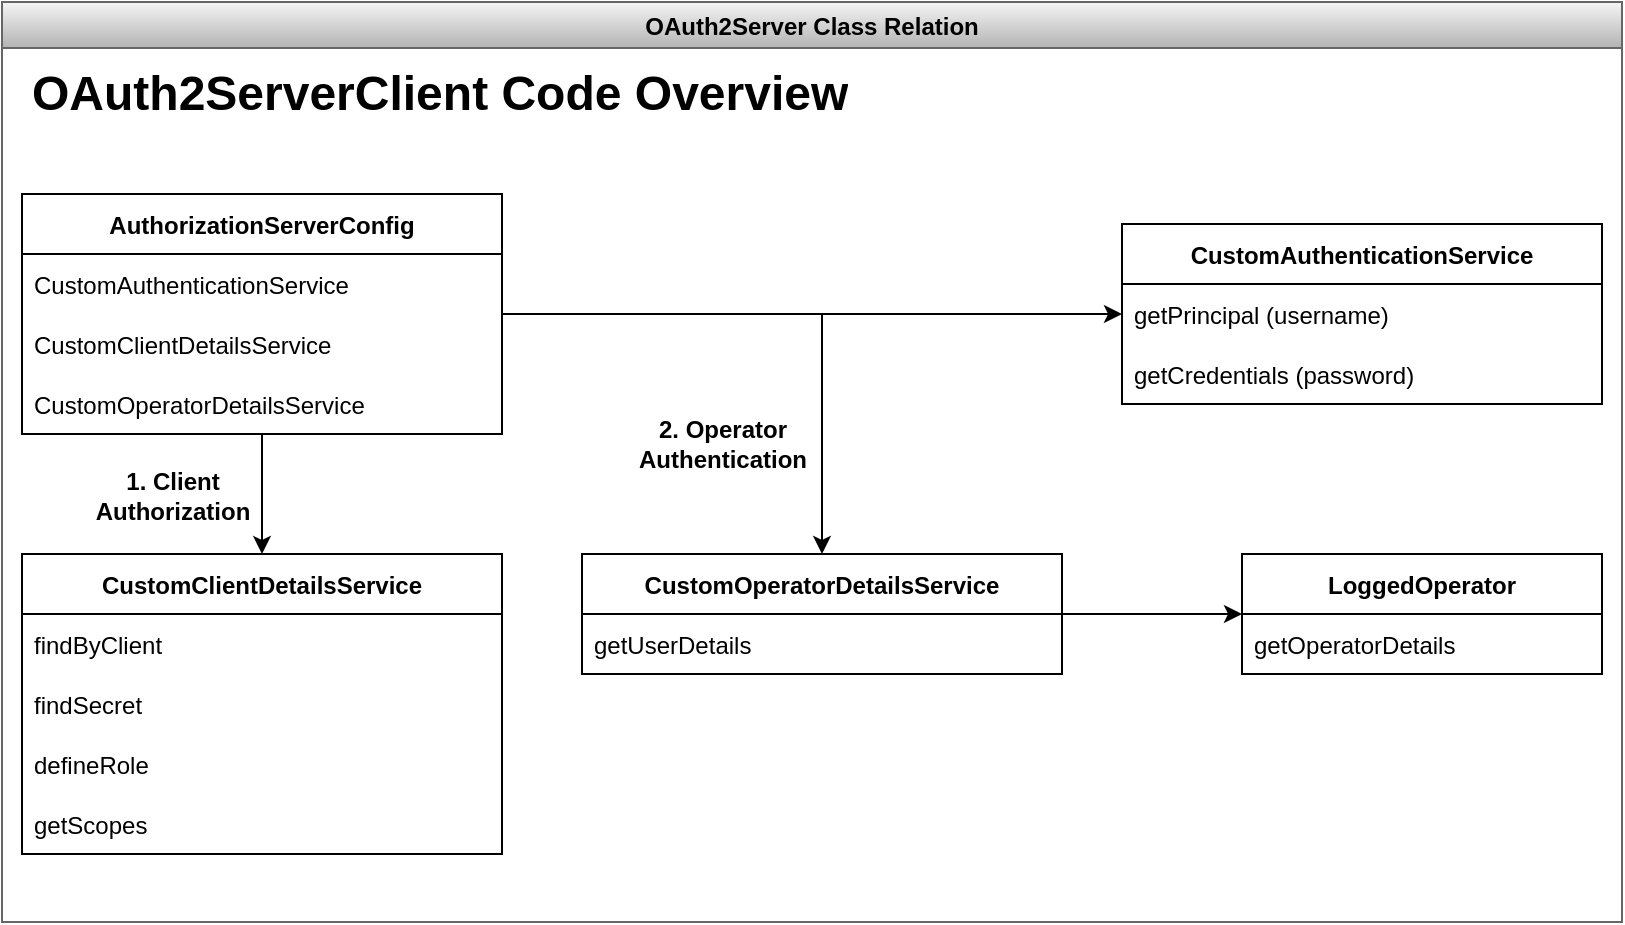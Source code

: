 <mxfile version="20.4.0" pages="4"><diagram id="ZDf9CrHz65kk-hnhXxpV" name="Class Relation"><mxGraphModel dx="1235" dy="791" grid="1" gridSize="10" guides="1" tooltips="1" connect="1" arrows="1" fold="1" page="1" pageScale="1" pageWidth="827" pageHeight="1169" math="0" shadow="0"><root><mxCell id="0"/><mxCell id="1" parent="0"/><mxCell id="_LVmETnlq15oXBWxdPlq-1" value="OAuth2Server Class Relation" style="swimlane;fillColor=#f5f5f5;strokeColor=#666666;gradientColor=#b3b3b3;" parent="1" vertex="1"><mxGeometry x="1270" y="270" width="810" height="460" as="geometry"/></mxCell><mxCell id="_LVmETnlq15oXBWxdPlq-2" style="edgeStyle=orthogonalEdgeStyle;rounded=0;orthogonalLoop=1;jettySize=auto;html=1;" parent="_LVmETnlq15oXBWxdPlq-1" source="_LVmETnlq15oXBWxdPlq-5" target="_LVmETnlq15oXBWxdPlq-14" edge="1"><mxGeometry relative="1" as="geometry"/></mxCell><mxCell id="_LVmETnlq15oXBWxdPlq-3" style="edgeStyle=orthogonalEdgeStyle;rounded=0;orthogonalLoop=1;jettySize=auto;html=1;" parent="_LVmETnlq15oXBWxdPlq-1" source="_LVmETnlq15oXBWxdPlq-5" target="_LVmETnlq15oXBWxdPlq-16" edge="1"><mxGeometry relative="1" as="geometry"/></mxCell><mxCell id="_LVmETnlq15oXBWxdPlq-4" style="edgeStyle=orthogonalEdgeStyle;rounded=0;orthogonalLoop=1;jettySize=auto;html=1;" parent="_LVmETnlq15oXBWxdPlq-1" source="_LVmETnlq15oXBWxdPlq-5" target="_LVmETnlq15oXBWxdPlq-9" edge="1"><mxGeometry relative="1" as="geometry"/></mxCell><mxCell id="_LVmETnlq15oXBWxdPlq-5" value="AuthorizationServerConfig" style="swimlane;fontStyle=1;childLayout=stackLayout;horizontal=1;startSize=30;horizontalStack=0;resizeParent=1;resizeParentMax=0;resizeLast=0;collapsible=1;marginBottom=0;" parent="_LVmETnlq15oXBWxdPlq-1" vertex="1"><mxGeometry x="10" y="96" width="240" height="120" as="geometry"/></mxCell><mxCell id="_LVmETnlq15oXBWxdPlq-6" value="CustomAuthenticationService" style="text;strokeColor=none;fillColor=none;align=left;verticalAlign=middle;spacingLeft=4;spacingRight=4;overflow=hidden;points=[[0,0.5],[1,0.5]];portConstraint=eastwest;rotatable=0;" parent="_LVmETnlq15oXBWxdPlq-5" vertex="1"><mxGeometry y="30" width="240" height="30" as="geometry"/></mxCell><mxCell id="_LVmETnlq15oXBWxdPlq-7" value="CustomClientDetailsService" style="text;strokeColor=none;fillColor=none;align=left;verticalAlign=middle;spacingLeft=4;spacingRight=4;overflow=hidden;points=[[0,0.5],[1,0.5]];portConstraint=eastwest;rotatable=0;" parent="_LVmETnlq15oXBWxdPlq-5" vertex="1"><mxGeometry y="60" width="240" height="30" as="geometry"/></mxCell><mxCell id="_LVmETnlq15oXBWxdPlq-8" value="CustomOperatorDetailsService" style="text;strokeColor=none;fillColor=none;align=left;verticalAlign=middle;spacingLeft=4;spacingRight=4;overflow=hidden;points=[[0,0.5],[1,0.5]];portConstraint=eastwest;rotatable=0;" parent="_LVmETnlq15oXBWxdPlq-5" vertex="1"><mxGeometry y="90" width="240" height="30" as="geometry"/></mxCell><mxCell id="_LVmETnlq15oXBWxdPlq-9" value="CustomClientDetailsService" style="swimlane;fontStyle=1;childLayout=stackLayout;horizontal=1;startSize=30;horizontalStack=0;resizeParent=1;resizeParentMax=0;resizeLast=0;collapsible=1;marginBottom=0;" parent="_LVmETnlq15oXBWxdPlq-1" vertex="1"><mxGeometry x="10" y="276" width="240" height="150" as="geometry"/></mxCell><mxCell id="_LVmETnlq15oXBWxdPlq-10" value="findByClient" style="text;strokeColor=none;fillColor=none;align=left;verticalAlign=middle;spacingLeft=4;spacingRight=4;overflow=hidden;points=[[0,0.5],[1,0.5]];portConstraint=eastwest;rotatable=0;" parent="_LVmETnlq15oXBWxdPlq-9" vertex="1"><mxGeometry y="30" width="240" height="30" as="geometry"/></mxCell><mxCell id="_LVmETnlq15oXBWxdPlq-11" value="findSecret" style="text;strokeColor=none;fillColor=none;align=left;verticalAlign=middle;spacingLeft=4;spacingRight=4;overflow=hidden;points=[[0,0.5],[1,0.5]];portConstraint=eastwest;rotatable=0;" parent="_LVmETnlq15oXBWxdPlq-9" vertex="1"><mxGeometry y="60" width="240" height="30" as="geometry"/></mxCell><mxCell id="_LVmETnlq15oXBWxdPlq-12" value="defineRole" style="text;strokeColor=none;fillColor=none;align=left;verticalAlign=middle;spacingLeft=4;spacingRight=4;overflow=hidden;points=[[0,0.5],[1,0.5]];portConstraint=eastwest;rotatable=0;" parent="_LVmETnlq15oXBWxdPlq-9" vertex="1"><mxGeometry y="90" width="240" height="30" as="geometry"/></mxCell><mxCell id="_LVmETnlq15oXBWxdPlq-13" value="getScopes" style="text;strokeColor=none;fillColor=none;align=left;verticalAlign=middle;spacingLeft=4;spacingRight=4;overflow=hidden;points=[[0,0.5],[1,0.5]];portConstraint=eastwest;rotatable=0;" parent="_LVmETnlq15oXBWxdPlq-9" vertex="1"><mxGeometry y="120" width="240" height="30" as="geometry"/></mxCell><mxCell id="_LVmETnlq15oXBWxdPlq-14" value="CustomOperatorDetailsService" style="swimlane;fontStyle=1;childLayout=stackLayout;horizontal=1;startSize=30;horizontalStack=0;resizeParent=1;resizeParentMax=0;resizeLast=0;collapsible=1;marginBottom=0;" parent="_LVmETnlq15oXBWxdPlq-1" vertex="1"><mxGeometry x="290" y="276" width="240" height="60" as="geometry"/></mxCell><mxCell id="_LVmETnlq15oXBWxdPlq-15" value="getUserDetails" style="text;strokeColor=none;fillColor=none;align=left;verticalAlign=middle;spacingLeft=4;spacingRight=4;overflow=hidden;points=[[0,0.5],[1,0.5]];portConstraint=eastwest;rotatable=0;" parent="_LVmETnlq15oXBWxdPlq-14" vertex="1"><mxGeometry y="30" width="240" height="30" as="geometry"/></mxCell><mxCell id="_LVmETnlq15oXBWxdPlq-16" value="CustomAuthenticationService" style="swimlane;fontStyle=1;childLayout=stackLayout;horizontal=1;startSize=30;horizontalStack=0;resizeParent=1;resizeParentMax=0;resizeLast=0;collapsible=1;marginBottom=0;" parent="_LVmETnlq15oXBWxdPlq-1" vertex="1"><mxGeometry x="560" y="111" width="240" height="90" as="geometry"/></mxCell><mxCell id="_LVmETnlq15oXBWxdPlq-17" value="getPrincipal (username)" style="text;strokeColor=none;fillColor=none;align=left;verticalAlign=middle;spacingLeft=4;spacingRight=4;overflow=hidden;points=[[0,0.5],[1,0.5]];portConstraint=eastwest;rotatable=0;" parent="_LVmETnlq15oXBWxdPlq-16" vertex="1"><mxGeometry y="30" width="240" height="30" as="geometry"/></mxCell><mxCell id="_LVmETnlq15oXBWxdPlq-18" value="getCredentials (password)" style="text;strokeColor=none;fillColor=none;align=left;verticalAlign=middle;spacingLeft=4;spacingRight=4;overflow=hidden;points=[[0,0.5],[1,0.5]];portConstraint=eastwest;rotatable=0;" parent="_LVmETnlq15oXBWxdPlq-16" vertex="1"><mxGeometry y="60" width="240" height="30" as="geometry"/></mxCell><mxCell id="_LVmETnlq15oXBWxdPlq-19" value="1. Client&lt;div&gt;Authorization&lt;/div&gt;" style="text;html=1;align=center;verticalAlign=middle;resizable=0;points=[];autosize=1;strokeColor=none;fillColor=none;fontStyle=1" parent="_LVmETnlq15oXBWxdPlq-1" vertex="1"><mxGeometry x="35" y="227" width="100" height="40" as="geometry"/></mxCell><mxCell id="_LVmETnlq15oXBWxdPlq-20" value="LoggedOperator" style="swimlane;fontStyle=1;childLayout=stackLayout;horizontal=1;startSize=30;horizontalStack=0;resizeParent=1;resizeParentMax=0;resizeLast=0;collapsible=1;marginBottom=0;" parent="_LVmETnlq15oXBWxdPlq-1" vertex="1"><mxGeometry x="620" y="276" width="180" height="60" as="geometry"/></mxCell><mxCell id="_LVmETnlq15oXBWxdPlq-21" value="getOperatorDetails" style="text;strokeColor=none;fillColor=none;align=left;verticalAlign=middle;spacingLeft=4;spacingRight=4;overflow=hidden;points=[[0,0.5],[1,0.5]];portConstraint=eastwest;rotatable=0;" parent="_LVmETnlq15oXBWxdPlq-20" vertex="1"><mxGeometry y="30" width="180" height="30" as="geometry"/></mxCell><mxCell id="_LVmETnlq15oXBWxdPlq-22" value="" style="edgeStyle=orthogonalEdgeStyle;rounded=0;orthogonalLoop=1;jettySize=auto;html=1;" parent="_LVmETnlq15oXBWxdPlq-1" source="_LVmETnlq15oXBWxdPlq-14" target="_LVmETnlq15oXBWxdPlq-20" edge="1"><mxGeometry relative="1" as="geometry"/></mxCell><mxCell id="_LVmETnlq15oXBWxdPlq-23" value="&lt;div&gt;2. Operator&lt;/div&gt;&lt;div&gt;Authentication&lt;/div&gt;" style="text;html=1;align=center;verticalAlign=middle;resizable=0;points=[];autosize=1;strokeColor=none;fillColor=none;fontStyle=1" parent="_LVmETnlq15oXBWxdPlq-1" vertex="1"><mxGeometry x="305" y="201" width="110" height="40" as="geometry"/></mxCell><mxCell id="_LVmETnlq15oXBWxdPlq-24" value="&lt;h1&gt;OAuth2ServerClient Code Overview&lt;br&gt;&lt;/h1&gt;&lt;p&gt;&lt;br&gt;&lt;/p&gt;" style="text;html=1;strokeColor=none;fillColor=none;spacing=5;spacingTop=-20;whiteSpace=wrap;overflow=hidden;rounded=0;" parent="_LVmETnlq15oXBWxdPlq-1" vertex="1"><mxGeometry x="10" y="26" width="680" height="70" as="geometry"/></mxCell></root></mxGraphModel></diagram><diagram id="C9yEY-RNI2M7WClOxXnk" name="Sequence Diagram"><mxGraphModel dx="2062" dy="791" grid="1" gridSize="10" guides="1" tooltips="1" connect="1" arrows="1" fold="1" page="1" pageScale="1" pageWidth="827" pageHeight="1169" math="0" shadow="0"><root><mxCell id="0"/><mxCell id="1" parent="0"/><mxCell id="39jey2CzF_tM3Z17nE0e-1" value="Sequence Diagram" style="swimlane;fillColor=#f5f5f5;gradientColor=#b3b3b3;strokeColor=#666666;startSize=23;" parent="1" vertex="1"><mxGeometry x="330" y="791" width="940" height="909" as="geometry"/></mxCell><mxCell id="U3hAih0H012TFPI7SFga-5" style="edgeStyle=orthogonalEdgeStyle;rounded=0;orthogonalLoop=1;jettySize=auto;html=1;entryX=0;entryY=0.5;entryDx=0;entryDy=0;fontSize=10;endArrow=classic;endFill=1;" parent="39jey2CzF_tM3Z17nE0e-1" source="39jey2CzF_tM3Z17nE0e-3" target="Gk06aqnEyy-KreZQTkhO-3" edge="1"><mxGeometry relative="1" as="geometry"/></mxCell><mxCell id="39jey2CzF_tM3Z17nE0e-3" value="OPERATOR" style="shape=umlActor;verticalLabelPosition=bottom;verticalAlign=top;html=1;outlineConnect=0;" parent="39jey2CzF_tM3Z17nE0e-1" vertex="1"><mxGeometry x="30" y="530" width="30" height="60" as="geometry"/></mxCell><mxCell id="39jey2CzF_tM3Z17nE0e-4" value="&lt;h1&gt;OAuth2ServerClient Sequence Diagram Overview&lt;br&gt;&lt;/h1&gt;&lt;p&gt;Sample to workflow user as operator (can be use a client as operator too)&lt;br&gt;&lt;/p&gt;" style="text;html=1;strokeColor=none;fillColor=none;spacing=5;spacingTop=-20;whiteSpace=wrap;overflow=hidden;rounded=0;" parent="39jey2CzF_tM3Z17nE0e-1" vertex="1"><mxGeometry x="20" y="40" width="680" height="70" as="geometry"/></mxCell><mxCell id="39jey2CzF_tM3Z17nE0e-78" style="edgeStyle=orthogonalEdgeStyle;rounded=0;orthogonalLoop=1;jettySize=auto;html=1;dashed=1;endArrow=none;endFill=0;" parent="39jey2CzF_tM3Z17nE0e-1" source="39jey2CzF_tM3Z17nE0e-75" target="39jey2CzF_tM3Z17nE0e-77" edge="1"><mxGeometry relative="1" as="geometry"/></mxCell><mxCell id="39jey2CzF_tM3Z17nE0e-75" value="&lt;div&gt;RESOURCE&lt;/div&gt;&lt;div&gt;APPLICATION&lt;/div&gt;" style="rounded=0;whiteSpace=wrap;html=1;" parent="39jey2CzF_tM3Z17nE0e-1" vertex="1"><mxGeometry x="452" y="130" width="120" height="60" as="geometry"/></mxCell><mxCell id="39jey2CzF_tM3Z17nE0e-76" value="&lt;div&gt;OAUTH2SERVER&lt;/div&gt;&lt;div&gt;APPLICATION&lt;br&gt;&lt;/div&gt;" style="rounded=0;whiteSpace=wrap;html=1;" parent="39jey2CzF_tM3Z17nE0e-1" vertex="1"><mxGeometry x="726" y="130" width="120" height="60" as="geometry"/></mxCell><mxCell id="39jey2CzF_tM3Z17nE0e-77" value="" style="rounded=0;whiteSpace=wrap;html=1;" parent="39jey2CzF_tM3Z17nE0e-1" vertex="1"><mxGeometry x="507" y="229" width="10" height="661" as="geometry"/></mxCell><mxCell id="39jey2CzF_tM3Z17nE0e-79" style="edgeStyle=orthogonalEdgeStyle;rounded=0;orthogonalLoop=1;jettySize=auto;html=1;dashed=1;endArrow=none;endFill=0;" parent="39jey2CzF_tM3Z17nE0e-1" source="39jey2CzF_tM3Z17nE0e-76" target="39jey2CzF_tM3Z17nE0e-80" edge="1"><mxGeometry relative="1" as="geometry"><mxPoint x="786" y="200" as="sourcePoint"/></mxGeometry></mxCell><mxCell id="TyjkXbX3zEUdP1QnjzFa-8" style="edgeStyle=orthogonalEdgeStyle;rounded=0;orthogonalLoop=1;jettySize=auto;html=1;entryX=1.176;entryY=0.36;entryDx=0;entryDy=0;fontSize=10;endArrow=classic;endFill=1;dashed=1;entryPerimeter=0;" parent="39jey2CzF_tM3Z17nE0e-1" edge="1"><mxGeometry relative="1" as="geometry"><mxPoint x="781" y="452.5" as="sourcePoint"/><mxPoint x="242.76" y="451.96" as="targetPoint"/><Array as="points"><mxPoint x="512" y="453"/><mxPoint x="243" y="452"/></Array></mxGeometry></mxCell><mxCell id="39jey2CzF_tM3Z17nE0e-80" value="" style="rounded=0;whiteSpace=wrap;html=1;" parent="39jey2CzF_tM3Z17nE0e-1" vertex="1"><mxGeometry x="781" y="229" width="10" height="661" as="geometry"/></mxCell><mxCell id="TyjkXbX3zEUdP1QnjzFa-2" style="edgeStyle=orthogonalEdgeStyle;rounded=0;orthogonalLoop=1;jettySize=auto;html=1;fontSize=10;endArrow=classic;endFill=1;entryX=0.9;entryY=0.177;entryDx=0;entryDy=0;entryPerimeter=0;" parent="39jey2CzF_tM3Z17nE0e-1" edge="1"><mxGeometry relative="1" as="geometry"><mxPoint x="791" y="260" as="sourcePoint"/><mxPoint x="790" y="287.057" as="targetPoint"/><Array as="points"><mxPoint x="906" y="260"/><mxPoint x="906" y="287"/></Array></mxGeometry></mxCell><mxCell id="TyjkXbX3zEUdP1QnjzFa-3" value="&lt;div&gt;&lt;b&gt;Client Authorization&lt;/b&gt;&lt;/div&gt;" style="text;html=1;align=center;verticalAlign=middle;resizable=0;points=[];autosize=1;strokeColor=none;fillColor=none;fontSize=10;" parent="39jey2CzF_tM3Z17nE0e-1" vertex="1"><mxGeometry x="791" y="236" width="120" height="30" as="geometry"/></mxCell><mxCell id="TyjkXbX3zEUdP1QnjzFa-4" style="edgeStyle=orthogonalEdgeStyle;rounded=0;orthogonalLoop=1;jettySize=auto;html=1;fontSize=10;endArrow=classic;endFill=1;" parent="39jey2CzF_tM3Z17nE0e-1" edge="1"><mxGeometry relative="1" as="geometry"><mxPoint x="791" y="332.0" as="sourcePoint"/><mxPoint x="791" y="352.0" as="targetPoint"/><Array as="points"><mxPoint x="906" y="332"/><mxPoint x="906" y="352"/></Array></mxGeometry></mxCell><mxCell id="TyjkXbX3zEUdP1QnjzFa-5" value="&lt;b&gt;Operator Athenticate&lt;/b&gt;" style="text;html=1;align=center;verticalAlign=middle;resizable=0;points=[];autosize=1;strokeColor=none;fillColor=none;fontSize=10;" parent="39jey2CzF_tM3Z17nE0e-1" vertex="1"><mxGeometry x="791" y="308" width="120" height="30" as="geometry"/></mxCell><mxCell id="TyjkXbX3zEUdP1QnjzFa-6" style="edgeStyle=orthogonalEdgeStyle;rounded=0;orthogonalLoop=1;jettySize=auto;html=1;fontSize=10;endArrow=classic;endFill=1;" parent="39jey2CzF_tM3Z17nE0e-1" edge="1"><mxGeometry relative="1" as="geometry"><mxPoint x="791" y="394.0" as="sourcePoint"/><mxPoint x="791" y="414.0" as="targetPoint"/><Array as="points"><mxPoint x="906" y="394"/><mxPoint x="906" y="414"/></Array></mxGeometry></mxCell><mxCell id="TyjkXbX3zEUdP1QnjzFa-7" value="&lt;b&gt;Generate Token&lt;/b&gt;" style="text;html=1;align=center;verticalAlign=middle;resizable=0;points=[];autosize=1;strokeColor=none;fillColor=none;fontSize=10;" parent="39jey2CzF_tM3Z17nE0e-1" vertex="1"><mxGeometry x="801" y="370" width="100" height="30" as="geometry"/></mxCell><mxCell id="Gk06aqnEyy-KreZQTkhO-2" value="OPERATOR" style="rounded=0;whiteSpace=wrap;html=1;" parent="39jey2CzF_tM3Z17nE0e-1" vertex="1"><mxGeometry x="176" y="130" width="120" height="60" as="geometry"/></mxCell><mxCell id="Gk06aqnEyy-KreZQTkhO-5" style="edgeStyle=orthogonalEdgeStyle;rounded=0;orthogonalLoop=1;jettySize=auto;html=1;entryX=-0.1;entryY=0.023;entryDx=0;entryDy=0;entryPerimeter=0;fontSize=10;endArrow=classic;endFill=1;exitX=1.1;exitY=0.023;exitDx=0;exitDy=0;exitPerimeter=0;" parent="39jey2CzF_tM3Z17nE0e-1" source="Gk06aqnEyy-KreZQTkhO-3" target="39jey2CzF_tM3Z17nE0e-80" edge="1"><mxGeometry relative="1" as="geometry"/></mxCell><mxCell id="Gk06aqnEyy-KreZQTkhO-13" style="edgeStyle=orthogonalEdgeStyle;rounded=0;orthogonalLoop=1;jettySize=auto;html=1;fontSize=10;endArrow=classic;endFill=1;" parent="39jey2CzF_tM3Z17nE0e-1" edge="1"><mxGeometry relative="1" as="geometry"><mxPoint x="241" y="513.5" as="sourcePoint"/><mxPoint x="508" y="513.5" as="targetPoint"/></mxGeometry></mxCell><mxCell id="Gk06aqnEyy-KreZQTkhO-3" value="" style="rounded=0;whiteSpace=wrap;html=1;" parent="39jey2CzF_tM3Z17nE0e-1" vertex="1"><mxGeometry x="231" y="229" width="10" height="661" as="geometry"/></mxCell><mxCell id="Gk06aqnEyy-KreZQTkhO-1" style="edgeStyle=orthogonalEdgeStyle;rounded=0;orthogonalLoop=1;jettySize=auto;html=1;dashed=1;endArrow=none;endFill=0;" parent="39jey2CzF_tM3Z17nE0e-1" source="Gk06aqnEyy-KreZQTkhO-2" target="Gk06aqnEyy-KreZQTkhO-3" edge="1"><mxGeometry relative="1" as="geometry"/></mxCell><mxCell id="Gk06aqnEyy-KreZQTkhO-14" value="&lt;div&gt;&lt;font style=&quot;font-size: 10px;&quot;&gt;&lt;b&gt;Request access (using token)&lt;/b&gt;&lt;br&gt;&lt;/font&gt;&lt;/div&gt;&lt;div&gt;&lt;font style=&quot;font-size: 10px;&quot;&gt;http://localhost:33011/huntercodexs/server-client/welcome&lt;/font&gt;&lt;/div&gt;" style="text;whiteSpace=wrap;html=1;" parent="39jey2CzF_tM3Z17nE0e-1" vertex="1"><mxGeometry x="247" y="462" width="250" height="49" as="geometry"/></mxCell><mxCell id="Gk06aqnEyy-KreZQTkhO-15" value="" style="endArrow=classic;html=1;rounded=0;exitX=1;exitY=0.048;exitDx=0;exitDy=0;exitPerimeter=0;entryX=0;entryY=0.048;entryDx=0;entryDy=0;entryPerimeter=0;" parent="39jey2CzF_tM3Z17nE0e-1" edge="1"><mxGeometry width="50" height="50" relative="1" as="geometry"><mxPoint x="517" y="559.168" as="sourcePoint"/><mxPoint x="780" y="559.168" as="targetPoint"/></mxGeometry></mxCell><mxCell id="Gk06aqnEyy-KreZQTkhO-16" value="&lt;div&gt;&lt;b&gt;&lt;font style=&quot;font-size: 10px;&quot;&gt;Request check_token&lt;/font&gt;&lt;/b&gt;&lt;/div&gt;&lt;div&gt;&lt;font style=&quot;font-size: 10px;&quot; size=&quot;3&quot;&gt;http://localhost:33011/huntercodexs/server-client/api/rest/oauth/v1/oauth/check_token&lt;/font&gt;&lt;/div&gt;" style="text;whiteSpace=wrap;html=1;" parent="39jey2CzF_tM3Z17nE0e-1" vertex="1"><mxGeometry x="519" y="507" width="261" height="49" as="geometry"/></mxCell><mxCell id="Gk06aqnEyy-KreZQTkhO-17" style="edgeStyle=orthogonalEdgeStyle;rounded=0;orthogonalLoop=1;jettySize=auto;html=1;fontSize=10;endArrow=classic;endFill=1;entryX=0.9;entryY=0.177;entryDx=0;entryDy=0;entryPerimeter=0;" parent="39jey2CzF_tM3Z17nE0e-1" edge="1"><mxGeometry relative="1" as="geometry"><mxPoint x="792" y="586.9" as="sourcePoint"/><mxPoint x="791" y="613.957" as="targetPoint"/><Array as="points"><mxPoint x="907" y="586.9"/><mxPoint x="907" y="613.9"/></Array></mxGeometry></mxCell><mxCell id="Gk06aqnEyy-KreZQTkhO-18" value="&lt;div&gt;&lt;b&gt;Client Authorization&lt;/b&gt;&lt;/div&gt;" style="text;html=1;align=center;verticalAlign=middle;resizable=0;points=[];autosize=1;strokeColor=none;fillColor=none;fontSize=10;" parent="39jey2CzF_tM3Z17nE0e-1" vertex="1"><mxGeometry x="792" y="562.9" width="120" height="30" as="geometry"/></mxCell><mxCell id="Gk06aqnEyy-KreZQTkhO-19" style="edgeStyle=orthogonalEdgeStyle;rounded=0;orthogonalLoop=1;jettySize=auto;html=1;fontSize=10;endArrow=classic;endFill=1;" parent="39jey2CzF_tM3Z17nE0e-1" edge="1"><mxGeometry relative="1" as="geometry"><mxPoint x="791" y="657.0" as="sourcePoint"/><mxPoint x="791" y="677.0" as="targetPoint"/><Array as="points"><mxPoint x="906" y="657"/><mxPoint x="906" y="677"/></Array></mxGeometry></mxCell><mxCell id="Gk06aqnEyy-KreZQTkhO-20" value="&lt;b&gt;Token Validate&lt;/b&gt;" style="text;html=1;align=center;verticalAlign=middle;resizable=0;points=[];autosize=1;strokeColor=none;fillColor=none;fontSize=10;" parent="39jey2CzF_tM3Z17nE0e-1" vertex="1"><mxGeometry x="806" y="633" width="90" height="30" as="geometry"/></mxCell><mxCell id="Gk06aqnEyy-KreZQTkhO-21" style="edgeStyle=orthogonalEdgeStyle;rounded=0;orthogonalLoop=1;jettySize=auto;html=1;entryX=1;entryY=0.5;entryDx=0;entryDy=0;fontSize=10;endArrow=classic;endFill=1;dashed=1;" parent="39jey2CzF_tM3Z17nE0e-1" edge="1"><mxGeometry relative="1" as="geometry"><mxPoint x="781" y="708.5" as="sourcePoint"/><mxPoint x="518" y="708.5" as="targetPoint"/></mxGeometry></mxCell><mxCell id="Gk06aqnEyy-KreZQTkhO-22" value="&lt;div&gt;&lt;b&gt;&lt;font style=&quot;font-size: 10px;&quot;&gt;Response OK&lt;br&gt;&lt;/font&gt;&lt;/b&gt;&lt;/div&gt;" style="text;whiteSpace=wrap;html=1;" parent="39jey2CzF_tM3Z17nE0e-1" vertex="1"><mxGeometry x="526" y="683" width="250" height="18" as="geometry"/></mxCell><mxCell id="U3hAih0H012TFPI7SFga-1" style="edgeStyle=orthogonalEdgeStyle;rounded=0;orthogonalLoop=1;jettySize=auto;html=1;entryX=1;entryY=0.5;entryDx=0;entryDy=0;fontSize=10;endArrow=classic;endFill=1;dashed=1;" parent="39jey2CzF_tM3Z17nE0e-1" edge="1"><mxGeometry relative="1" as="geometry"><mxPoint x="505.5" y="734" as="sourcePoint"/><mxPoint x="238.5" y="734" as="targetPoint"/></mxGeometry></mxCell><mxCell id="U3hAih0H012TFPI7SFga-2" value="&lt;div&gt;&lt;b&gt;&lt;font style=&quot;font-size: 10px;&quot;&gt;Allow &lt;font style=&quot;font-size: 10px;&quot;&gt;operator&lt;/font&gt;&lt;/font&gt;&lt;font style=&quot;font-size: 10px;&quot; size=&quot;3&quot;&gt; to &lt;font style=&quot;font-size: 10px;&quot;&gt;View Content&lt;/font&gt;&lt;/font&gt;&lt;/b&gt;&lt;/div&gt;&lt;div&gt;&lt;font style=&quot;font-size: 10px;&quot; size=&quot;3&quot;&gt;&lt;font style=&quot;font-size: 10px;&quot;&gt;/app/users/photos&lt;/font&gt;&lt;/font&gt;&lt;/div&gt;" style="text;whiteSpace=wrap;html=1;" parent="39jey2CzF_tM3Z17nE0e-1" vertex="1"><mxGeometry x="244.5" y="690" width="250" height="39" as="geometry"/></mxCell><mxCell id="Gk06aqnEyy-KreZQTkhO-6" value="&lt;div&gt;&lt;b&gt;&lt;font style=&quot;font-size: 10px;&quot;&gt;Response token to Operator&lt;/font&gt;&lt;/b&gt;&lt;/div&gt;&lt;font style=&quot;font-size: 10px;&quot;&gt;f5d0433f-6d04-4c5a-aa08-4573f4917a3e&lt;/font&gt;" style="text;whiteSpace=wrap;html=1;" parent="39jey2CzF_tM3Z17nE0e-1" vertex="1"><mxGeometry x="590" y="415" width="190" height="35" as="geometry"/></mxCell><mxCell id="iIcj-rsvzt36f-qsO5IM-1" value="&lt;div&gt;&lt;b&gt;&lt;font style=&quot;font-size: 10px;&quot;&gt;Request token&lt;/font&gt;&lt;/b&gt;&lt;/div&gt;&lt;div&gt;&lt;font style=&quot;font-size: 10px;&quot; size=&quot;3&quot;&gt;http://localhost:33011/huntercodexs/server-client/api/rest/oauth/v1/oauth/token&lt;/font&gt;&lt;/div&gt;" style="text;whiteSpace=wrap;html=1;" vertex="1" parent="39jey2CzF_tM3Z17nE0e-1"><mxGeometry x="244.5" y="190" width="250" height="52" as="geometry"/></mxCell></root></mxGraphModel></diagram><diagram id="Xne5ng3zXBtiGDCi8tH8" name="Sample Flow"><mxGraphModel dx="2291" dy="879" grid="1" gridSize="10" guides="1" tooltips="1" connect="1" arrows="1" fold="1" page="1" pageScale="1" pageWidth="827" pageHeight="1169" math="0" shadow="0"><root><mxCell id="0"/><mxCell id="1" parent="0"/><mxCell id="RWIP7HbQHoUU0O5B_S6P-1" value="Sample" style="swimlane;fillColor=#f5f5f5;gradientColor=#b3b3b3;strokeColor=#666666;" vertex="1" parent="1"><mxGeometry x="410" y="170" width="900" height="790" as="geometry"/></mxCell><mxCell id="RWIP7HbQHoUU0O5B_S6P-2" value="aplicação" style="rounded=0;whiteSpace=wrap;html=1;" vertex="1" parent="RWIP7HbQHoUU0O5B_S6P-1"><mxGeometry x="150" y="155" width="120" height="60" as="geometry"/></mxCell><mxCell id="RWIP7HbQHoUU0O5B_S6P-3" value="&lt;div&gt;client&lt;/div&gt;" style="rounded=0;whiteSpace=wrap;html=1;" vertex="1" parent="RWIP7HbQHoUU0O5B_S6P-1"><mxGeometry x="290" y="580" width="120" height="60" as="geometry"/></mxCell><mxCell id="RWIP7HbQHoUU0O5B_S6P-4" style="edgeStyle=orthogonalEdgeStyle;rounded=0;orthogonalLoop=1;jettySize=auto;html=1;entryX=0.75;entryY=1;entryDx=0;entryDy=0;exitX=0;exitY=0.75;exitDx=0;exitDy=0;" edge="1" parent="RWIP7HbQHoUU0O5B_S6P-1" source="RWIP7HbQHoUU0O5B_S6P-5" target="RWIP7HbQHoUU0O5B_S6P-3"><mxGeometry relative="1" as="geometry"/></mxCell><mxCell id="RWIP7HbQHoUU0O5B_S6P-5" value="server authorization" style="rounded=0;whiteSpace=wrap;html=1;" vertex="1" parent="RWIP7HbQHoUU0O5B_S6P-1"><mxGeometry x="720" y="710" width="120" height="60" as="geometry"/></mxCell><mxCell id="RWIP7HbQHoUU0O5B_S6P-6" style="edgeStyle=orthogonalEdgeStyle;rounded=0;orthogonalLoop=1;jettySize=auto;html=1;entryX=0.25;entryY=0;entryDx=0;entryDy=0;" edge="1" parent="RWIP7HbQHoUU0O5B_S6P-1" source="RWIP7HbQHoUU0O5B_S6P-7" target="RWIP7HbQHoUU0O5B_S6P-5"><mxGeometry relative="1" as="geometry"/></mxCell><mxCell id="RWIP7HbQHoUU0O5B_S6P-7" value="Get Token" style="swimlane;dashed=1;fillColor=#d5e8d4;strokeColor=#82b366;" vertex="1" parent="RWIP7HbQHoUU0O5B_S6P-1"><mxGeometry x="450" y="180" width="200" height="290" as="geometry"/></mxCell><mxCell id="RWIP7HbQHoUU0O5B_S6P-8" value="Authorization" style="swimlane;fontStyle=0;childLayout=stackLayout;horizontal=1;startSize=30;horizontalStack=0;resizeParent=1;resizeParentMax=0;resizeLast=0;collapsible=1;marginBottom=0;dashed=1;fillColor=#b1ddf0;strokeColor=#10739e;" vertex="1" parent="RWIP7HbQHoUU0O5B_S6P-7"><mxGeometry x="5" y="97" width="190" height="60" as="geometry"/></mxCell><mxCell id="RWIP7HbQHoUU0O5B_S6P-9" value="Basic Y2xpZW50X2lkOmNi..." style="text;strokeColor=none;fillColor=none;align=left;verticalAlign=middle;spacingLeft=4;spacingRight=4;overflow=hidden;points=[[0,0.5],[1,0.5]];portConstraint=eastwest;rotatable=0;dashed=1;" vertex="1" parent="RWIP7HbQHoUU0O5B_S6P-8"><mxGeometry y="30" width="190" height="30" as="geometry"/></mxCell><mxCell id="RWIP7HbQHoUU0O5B_S6P-10" value="Body" style="swimlane;fontStyle=0;childLayout=stackLayout;horizontal=1;startSize=30;horizontalStack=0;resizeParent=1;resizeParentMax=0;resizeLast=0;collapsible=1;marginBottom=0;dashed=1;fillColor=#fff2cc;strokeColor=#d6b656;" vertex="1" parent="RWIP7HbQHoUU0O5B_S6P-7"><mxGeometry x="5" y="162" width="190" height="120" as="geometry"/></mxCell><mxCell id="RWIP7HbQHoUU0O5B_S6P-11" value="grant_type:password" style="text;strokeColor=none;fillColor=none;align=left;verticalAlign=middle;spacingLeft=4;spacingRight=4;overflow=hidden;points=[[0,0.5],[1,0.5]];portConstraint=eastwest;rotatable=0;dashed=1;" vertex="1" parent="RWIP7HbQHoUU0O5B_S6P-10"><mxGeometry y="30" width="190" height="30" as="geometry"/></mxCell><mxCell id="RWIP7HbQHoUU0O5B_S6P-12" value="username:OAUTH2_USER" style="text;strokeColor=none;fillColor=none;align=left;verticalAlign=middle;spacingLeft=4;spacingRight=4;overflow=hidden;points=[[0,0.5],[1,0.5]];portConstraint=eastwest;rotatable=0;dashed=1;" vertex="1" parent="RWIP7HbQHoUU0O5B_S6P-10"><mxGeometry y="60" width="190" height="30" as="geometry"/></mxCell><mxCell id="RWIP7HbQHoUU0O5B_S6P-13" value="password:1234" style="text;strokeColor=none;fillColor=none;align=left;verticalAlign=middle;spacingLeft=4;spacingRight=4;overflow=hidden;points=[[0,0.5],[1,0.5]];portConstraint=eastwest;rotatable=0;dashed=1;" vertex="1" parent="RWIP7HbQHoUU0O5B_S6P-10"><mxGeometry y="90" width="190" height="30" as="geometry"/></mxCell><mxCell id="RWIP7HbQHoUU0O5B_S6P-14" value="POST" style="swimlane;fontStyle=0;childLayout=stackLayout;horizontal=1;startSize=30;horizontalStack=0;resizeParent=1;resizeParentMax=0;resizeLast=0;collapsible=1;marginBottom=0;dashed=1;fillColor=#fff2cc;strokeColor=#d6b656;" vertex="1" parent="RWIP7HbQHoUU0O5B_S6P-7"><mxGeometry x="5" y="32" width="190" height="60" as="geometry"/></mxCell><mxCell id="RWIP7HbQHoUU0O5B_S6P-15" value="http://server.auth/api/oauth/token" style="text;strokeColor=none;fillColor=none;align=left;verticalAlign=middle;spacingLeft=4;spacingRight=4;overflow=hidden;points=[[0,0.5],[1,0.5]];portConstraint=eastwest;rotatable=0;dashed=1;" vertex="1" parent="RWIP7HbQHoUU0O5B_S6P-14"><mxGeometry y="30" width="190" height="30" as="geometry"/></mxCell><mxCell id="RWIP7HbQHoUU0O5B_S6P-16" style="edgeStyle=orthogonalEdgeStyle;rounded=0;orthogonalLoop=1;jettySize=auto;html=1;entryX=0;entryY=0.5;entryDx=0;entryDy=0;fontColor=#000000;exitX=0.992;exitY=0.633;exitDx=0;exitDy=0;exitPerimeter=0;" edge="1" parent="RWIP7HbQHoUU0O5B_S6P-1" source="RWIP7HbQHoUU0O5B_S6P-2" target="RWIP7HbQHoUU0O5B_S6P-7"><mxGeometry relative="1" as="geometry"/></mxCell><mxCell id="RWIP7HbQHoUU0O5B_S6P-17" style="edgeStyle=orthogonalEdgeStyle;rounded=0;orthogonalLoop=1;jettySize=auto;html=1;fontColor=#FF3333;entryX=1;entryY=0.25;entryDx=0;entryDy=0;" edge="1" parent="RWIP7HbQHoUU0O5B_S6P-1" source="RWIP7HbQHoUU0O5B_S6P-18" target="RWIP7HbQHoUU0O5B_S6P-2"><mxGeometry relative="1" as="geometry"/></mxCell><mxCell id="RWIP7HbQHoUU0O5B_S6P-18" value="Response" style="swimlane;dashed=1;fillColor=#dae8fc;strokeColor=#6c8ebf;" vertex="1" parent="RWIP7HbQHoUU0O5B_S6P-1"><mxGeometry x="750" y="60" width="120" height="220" as="geometry"/></mxCell><mxCell id="RWIP7HbQHoUU0O5B_S6P-19" value="JSON" style="swimlane;fontStyle=0;childLayout=stackLayout;horizontal=1;startSize=30;horizontalStack=0;resizeParent=1;resizeParentMax=0;resizeLast=0;collapsible=1;marginBottom=0;dashed=1;fillColor=#d5e8d4;strokeColor=#82b366;" vertex="1" parent="RWIP7HbQHoUU0O5B_S6P-18"><mxGeometry x="7.5" y="30" width="105" height="180" as="geometry"/></mxCell><mxCell id="RWIP7HbQHoUU0O5B_S6P-20" value="access_token" style="text;strokeColor=none;fillColor=none;align=left;verticalAlign=middle;spacingLeft=4;spacingRight=4;overflow=hidden;points=[[0,0.5],[1,0.5]];portConstraint=eastwest;rotatable=0;dashed=1;fontStyle=1;fontColor=#FF3333;" vertex="1" parent="RWIP7HbQHoUU0O5B_S6P-19"><mxGeometry y="30" width="105" height="30" as="geometry"/></mxCell><mxCell id="RWIP7HbQHoUU0O5B_S6P-21" value="token_type" style="text;strokeColor=none;fillColor=none;align=left;verticalAlign=middle;spacingLeft=4;spacingRight=4;overflow=hidden;points=[[0,0.5],[1,0.5]];portConstraint=eastwest;rotatable=0;dashed=1;" vertex="1" parent="RWIP7HbQHoUU0O5B_S6P-19"><mxGeometry y="60" width="105" height="30" as="geometry"/></mxCell><mxCell id="RWIP7HbQHoUU0O5B_S6P-22" value="refresh_token" style="text;strokeColor=none;fillColor=none;align=left;verticalAlign=middle;spacingLeft=4;spacingRight=4;overflow=hidden;points=[[0,0.5],[1,0.5]];portConstraint=eastwest;rotatable=0;dashed=1;" vertex="1" parent="RWIP7HbQHoUU0O5B_S6P-19"><mxGeometry y="90" width="105" height="30" as="geometry"/></mxCell><mxCell id="RWIP7HbQHoUU0O5B_S6P-23" value="expires_in" style="text;strokeColor=none;fillColor=none;align=left;verticalAlign=middle;spacingLeft=4;spacingRight=4;overflow=hidden;points=[[0,0.5],[1,0.5]];portConstraint=eastwest;rotatable=0;dashed=1;" vertex="1" parent="RWIP7HbQHoUU0O5B_S6P-19"><mxGeometry y="120" width="105" height="30" as="geometry"/></mxCell><mxCell id="RWIP7HbQHoUU0O5B_S6P-24" value="scope" style="text;strokeColor=none;fillColor=none;align=left;verticalAlign=middle;spacingLeft=4;spacingRight=4;overflow=hidden;points=[[0,0.5],[1,0.5]];portConstraint=eastwest;rotatable=0;dashed=1;" vertex="1" parent="RWIP7HbQHoUU0O5B_S6P-19"><mxGeometry y="150" width="105" height="30" as="geometry"/></mxCell><mxCell id="RWIP7HbQHoUU0O5B_S6P-25" style="edgeStyle=orthogonalEdgeStyle;rounded=0;orthogonalLoop=1;jettySize=auto;html=1;entryX=0.5;entryY=1;entryDx=0;entryDy=0;fontColor=#FF3333;exitX=0.75;exitY=0;exitDx=0;exitDy=0;" edge="1" parent="RWIP7HbQHoUU0O5B_S6P-1" source="RWIP7HbQHoUU0O5B_S6P-5" target="RWIP7HbQHoUU0O5B_S6P-18"><mxGeometry relative="1" as="geometry"/></mxCell><mxCell id="RWIP7HbQHoUU0O5B_S6P-26" value="&lt;h1&gt;OAuth2ServerClient Flow&lt;br&gt;&lt;/h1&gt;&lt;p&gt;About this process&lt;br&gt;&lt;/p&gt;" style="text;html=1;strokeColor=none;fillColor=none;spacing=5;spacingTop=-20;whiteSpace=wrap;overflow=hidden;rounded=0;dashed=1;fontColor=#000000;" vertex="1" parent="RWIP7HbQHoUU0O5B_S6P-1"><mxGeometry x="30" y="40" width="700" height="85" as="geometry"/></mxCell><mxCell id="RWIP7HbQHoUU0O5B_S6P-27" style="edgeStyle=orthogonalEdgeStyle;rounded=0;orthogonalLoop=1;jettySize=auto;html=1;entryX=0;entryY=0.25;entryDx=0;entryDy=0;fontColor=#000000;exitX=0.5;exitY=1;exitDx=0;exitDy=0;" edge="1" parent="RWIP7HbQHoUU0O5B_S6P-1" source="RWIP7HbQHoUU0O5B_S6P-28" target="RWIP7HbQHoUU0O5B_S6P-3"><mxGeometry relative="1" as="geometry"/></mxCell><mxCell id="RWIP7HbQHoUU0O5B_S6P-28" value="Request" style="swimlane;dashed=1;fillColor=#dae8fc;strokeColor=#6c8ebf;" vertex="1" parent="RWIP7HbQHoUU0O5B_S6P-1"><mxGeometry x="58" y="350" width="305" height="105" as="geometry"/></mxCell><mxCell id="RWIP7HbQHoUU0O5B_S6P-29" value="Authorization" style="swimlane;fontStyle=0;childLayout=stackLayout;horizontal=1;startSize=30;horizontalStack=0;resizeParent=1;resizeParentMax=0;resizeLast=0;collapsible=1;marginBottom=0;dashed=1;fillColor=#d5e8d4;strokeColor=#82b366;" vertex="1" parent="RWIP7HbQHoUU0O5B_S6P-28"><mxGeometry x="11.88" y="32" width="281.25" height="60" as="geometry"/></mxCell><mxCell id="RWIP7HbQHoUU0O5B_S6P-30" value="Bearer 0cb7b9af-4abb-4006-b845-c86dbd7b2a2f" style="text;strokeColor=none;fillColor=none;align=left;verticalAlign=middle;spacingLeft=4;spacingRight=4;overflow=hidden;points=[[0,0.5],[1,0.5]];portConstraint=eastwest;rotatable=0;dashed=1;" vertex="1" parent="RWIP7HbQHoUU0O5B_S6P-29"><mxGeometry y="30" width="281.25" height="30" as="geometry"/></mxCell><mxCell id="RWIP7HbQHoUU0O5B_S6P-31" style="edgeStyle=orthogonalEdgeStyle;rounded=0;orthogonalLoop=1;jettySize=auto;html=1;entryX=0.5;entryY=0;entryDx=0;entryDy=0;fontColor=#FF3333;" edge="1" parent="RWIP7HbQHoUU0O5B_S6P-1" source="RWIP7HbQHoUU0O5B_S6P-2" target="RWIP7HbQHoUU0O5B_S6P-28"><mxGeometry relative="1" as="geometry"/></mxCell><mxCell id="RWIP7HbQHoUU0O5B_S6P-32" value="Step 1" style="text;html=1;strokeColor=none;fillColor=none;align=center;verticalAlign=middle;whiteSpace=wrap;rounded=0;dashed=1;fontColor=#FF3333;fontStyle=1" vertex="1" parent="RWIP7HbQHoUU0O5B_S6P-1"><mxGeometry x="270" y="190" width="60" height="30" as="geometry"/></mxCell><mxCell id="RWIP7HbQHoUU0O5B_S6P-33" value="Step2" style="text;html=1;strokeColor=none;fillColor=none;align=center;verticalAlign=middle;whiteSpace=wrap;rounded=0;dashed=1;fontColor=#FF3333;fontStyle=1" vertex="1" parent="RWIP7HbQHoUU0O5B_S6P-1"><mxGeometry x="141" y="215" width="80" height="30" as="geometry"/></mxCell><mxCell id="RWIP7HbQHoUU0O5B_S6P-34" value="Client Credentials" style="swimlane;fontStyle=0;childLayout=stackLayout;horizontal=1;startSize=30;horizontalStack=0;resizeParent=1;resizeParentMax=0;resizeLast=0;collapsible=1;marginBottom=0;dashed=1;fillColor=#e1d5e7;strokeColor=#9673a6;" vertex="1" parent="RWIP7HbQHoUU0O5B_S6P-1"><mxGeometry x="280" y="470" width="140" height="90" as="geometry"/></mxCell><mxCell id="RWIP7HbQHoUU0O5B_S6P-35" value="Client ID" style="text;strokeColor=none;fillColor=none;align=left;verticalAlign=middle;spacingLeft=4;spacingRight=4;overflow=hidden;points=[[0,0.5],[1,0.5]];portConstraint=eastwest;rotatable=0;dashed=1;fontColor=#000000;" vertex="1" parent="RWIP7HbQHoUU0O5B_S6P-34"><mxGeometry y="30" width="140" height="30" as="geometry"/></mxCell><mxCell id="RWIP7HbQHoUU0O5B_S6P-36" value="Client Secret" style="text;strokeColor=none;fillColor=none;align=left;verticalAlign=middle;spacingLeft=4;spacingRight=4;overflow=hidden;points=[[0,0.5],[1,0.5]];portConstraint=eastwest;rotatable=0;dashed=1;fontColor=#000000;" vertex="1" parent="RWIP7HbQHoUU0O5B_S6P-34"><mxGeometry y="60" width="140" height="30" as="geometry"/></mxCell><mxCell id="RWIP7HbQHoUU0O5B_S6P-37" style="edgeStyle=orthogonalEdgeStyle;rounded=0;orthogonalLoop=1;jettySize=auto;html=1;entryX=0;entryY=0.25;entryDx=0;entryDy=0;fontColor=#000000;exitX=0.5;exitY=1;exitDx=0;exitDy=0;" edge="1" parent="RWIP7HbQHoUU0O5B_S6P-1" source="RWIP7HbQHoUU0O5B_S6P-38" target="RWIP7HbQHoUU0O5B_S6P-5"><mxGeometry relative="1" as="geometry"/></mxCell><mxCell id="RWIP7HbQHoUU0O5B_S6P-38" value="Check Token" style="swimlane;dashed=1;fillColor=#d5e8d4;strokeColor=#82b366;" vertex="1" parent="RWIP7HbQHoUU0O5B_S6P-1"><mxGeometry x="470" y="480" width="240" height="160" as="geometry"/></mxCell><mxCell id="RWIP7HbQHoUU0O5B_S6P-39" value="POST" style="swimlane;fontStyle=0;childLayout=stackLayout;horizontal=1;startSize=30;horizontalStack=0;resizeParent=1;resizeParentMax=0;resizeLast=0;collapsible=1;marginBottom=0;dashed=1;fillColor=#fff2cc;strokeColor=#d6b656;" vertex="1" parent="RWIP7HbQHoUU0O5B_S6P-38"><mxGeometry x="5" y="32" width="230" height="60" as="geometry"/></mxCell><mxCell id="RWIP7HbQHoUU0O5B_S6P-40" value="http://server.auth/api/oauth/check_token" style="text;strokeColor=none;fillColor=none;align=left;verticalAlign=middle;spacingLeft=4;spacingRight=4;overflow=hidden;points=[[0,0.5],[1,0.5]];portConstraint=eastwest;rotatable=0;dashed=1;" vertex="1" parent="RWIP7HbQHoUU0O5B_S6P-39"><mxGeometry y="30" width="230" height="30" as="geometry"/></mxCell><mxCell id="RWIP7HbQHoUU0O5B_S6P-41" value="TOKEN" style="swimlane;fontStyle=0;childLayout=stackLayout;horizontal=1;startSize=30;horizontalStack=0;resizeParent=1;resizeParentMax=0;resizeLast=0;collapsible=1;marginBottom=0;dashed=1;fillColor=#fff2cc;strokeColor=#d6b656;" vertex="1" parent="RWIP7HbQHoUU0O5B_S6P-38"><mxGeometry x="5" y="97" width="230" height="60" as="geometry"/></mxCell><mxCell id="RWIP7HbQHoUU0O5B_S6P-42" value="0cb7b9af-4abb-4006-b845-c86dbd7b2a2f" style="text;strokeColor=none;fillColor=none;align=left;verticalAlign=middle;spacingLeft=4;spacingRight=4;overflow=hidden;points=[[0,0.5],[1,0.5]];portConstraint=eastwest;rotatable=0;dashed=1;" vertex="1" parent="RWIP7HbQHoUU0O5B_S6P-41"><mxGeometry y="30" width="230" height="30" as="geometry"/></mxCell><mxCell id="RWIP7HbQHoUU0O5B_S6P-43" style="edgeStyle=orthogonalEdgeStyle;rounded=0;orthogonalLoop=1;jettySize=auto;html=1;entryX=0;entryY=0.5;entryDx=0;entryDy=0;fontColor=#000000;" edge="1" parent="RWIP7HbQHoUU0O5B_S6P-1" source="RWIP7HbQHoUU0O5B_S6P-3" target="RWIP7HbQHoUU0O5B_S6P-38"><mxGeometry relative="1" as="geometry"><Array as="points"><mxPoint x="440" y="610"/><mxPoint x="440" y="560"/></Array></mxGeometry></mxCell><mxCell id="RWIP7HbQHoUU0O5B_S6P-44" style="edgeStyle=orthogonalEdgeStyle;rounded=0;orthogonalLoop=1;jettySize=auto;html=1;entryX=0;entryY=0.5;entryDx=0;entryDy=0;fontColor=#000000;" edge="1" parent="RWIP7HbQHoUU0O5B_S6P-1" source="RWIP7HbQHoUU0O5B_S6P-35" target="RWIP7HbQHoUU0O5B_S6P-38"><mxGeometry relative="1" as="geometry"><Array as="points"><mxPoint x="440" y="515"/><mxPoint x="440" y="560"/></Array></mxGeometry></mxCell><mxCell id="RWIP7HbQHoUU0O5B_S6P-45" value="status token" style="text;html=1;strokeColor=none;fillColor=none;align=center;verticalAlign=middle;whiteSpace=wrap;rounded=0;dashed=1;fontColor=#FF3333;fontStyle=1" vertex="1" parent="RWIP7HbQHoUU0O5B_S6P-1"><mxGeometry x="380" y="725" width="80" height="30" as="geometry"/></mxCell><mxCell id="RWIP7HbQHoUU0O5B_S6P-46" value="401 Unauthorized" style="swimlane;fontStyle=0;childLayout=stackLayout;horizontal=1;startSize=30;horizontalStack=0;resizeParent=1;resizeParentMax=0;resizeLast=0;collapsible=1;marginBottom=0;dashed=1;fillColor=#fad9d5;strokeColor=#ae4132;" vertex="1" parent="RWIP7HbQHoUU0O5B_S6P-1"><mxGeometry x="200" y="680" width="140" height="90" as="geometry"/></mxCell><mxCell id="RWIP7HbQHoUU0O5B_S6P-47" value="error" style="text;strokeColor=none;fillColor=none;align=left;verticalAlign=middle;spacingLeft=4;spacingRight=4;overflow=hidden;points=[[0,0.5],[1,0.5]];portConstraint=eastwest;rotatable=0;dashed=1;fontColor=#000000;" vertex="1" parent="RWIP7HbQHoUU0O5B_S6P-46"><mxGeometry y="30" width="140" height="30" as="geometry"/></mxCell><mxCell id="RWIP7HbQHoUU0O5B_S6P-48" value="error_description" style="text;strokeColor=none;fillColor=none;align=left;verticalAlign=middle;spacingLeft=4;spacingRight=4;overflow=hidden;points=[[0,0.5],[1,0.5]];portConstraint=eastwest;rotatable=0;dashed=1;fontColor=#000000;" vertex="1" parent="RWIP7HbQHoUU0O5B_S6P-46"><mxGeometry y="60" width="140" height="30" as="geometry"/></mxCell><mxCell id="RWIP7HbQHoUU0O5B_S6P-49" style="edgeStyle=orthogonalEdgeStyle;rounded=0;orthogonalLoop=1;jettySize=auto;html=1;fontColor=#000000;" edge="1" parent="RWIP7HbQHoUU0O5B_S6P-1" source="RWIP7HbQHoUU0O5B_S6P-3" target="RWIP7HbQHoUU0O5B_S6P-46"><mxGeometry relative="1" as="geometry"/></mxCell><mxCell id="RWIP7HbQHoUU0O5B_S6P-50" style="edgeStyle=orthogonalEdgeStyle;rounded=0;orthogonalLoop=1;jettySize=auto;html=1;entryX=0;entryY=0.5;entryDx=0;entryDy=0;fontColor=#000000;" edge="1" parent="RWIP7HbQHoUU0O5B_S6P-1" source="RWIP7HbQHoUU0O5B_S6P-51" target="RWIP7HbQHoUU0O5B_S6P-2"><mxGeometry relative="1" as="geometry"><Array as="points"><mxPoint x="40" y="625"/><mxPoint x="40" y="185"/></Array></mxGeometry></mxCell><mxCell id="RWIP7HbQHoUU0O5B_S6P-51" value="Resource Protected" style="shape=document;whiteSpace=wrap;html=1;boundedLbl=1;fillColor=#fad7ac;strokeColor=#b46504;" vertex="1" parent="RWIP7HbQHoUU0O5B_S6P-1"><mxGeometry x="58" y="597" width="120" height="55" as="geometry"/></mxCell><mxCell id="RWIP7HbQHoUU0O5B_S6P-52" value="Step Final" style="text;html=1;strokeColor=none;fillColor=none;align=center;verticalAlign=middle;whiteSpace=wrap;rounded=0;dashed=1;fontColor=#0000CC;fontStyle=1" vertex="1" parent="RWIP7HbQHoUU0O5B_S6P-1"><mxGeometry x="70" y="155" width="80" height="30" as="geometry"/></mxCell><mxCell id="RWIP7HbQHoUU0O5B_S6P-53" style="edgeStyle=orthogonalEdgeStyle;rounded=0;orthogonalLoop=1;jettySize=auto;html=1;fontColor=#000000;exitX=0;exitY=0.75;exitDx=0;exitDy=0;" edge="1" parent="RWIP7HbQHoUU0O5B_S6P-1" source="RWIP7HbQHoUU0O5B_S6P-3" target="RWIP7HbQHoUU0O5B_S6P-51"><mxGeometry relative="1" as="geometry"/></mxCell></root></mxGraphModel></diagram><diagram id="ACsNDXPg_LVV9YBUt4Mt" name="Complete Flow"><mxGraphModel dx="1235" dy="791" grid="1" gridSize="10" guides="1" tooltips="1" connect="1" arrows="1" fold="1" page="1" pageScale="1" pageWidth="827" pageHeight="1169" math="0" shadow="0"><root><mxCell id="0"/><mxCell id="1" parent="0"/><mxCell id="D1tm6N-iBv-C5IK9S7NW-1" value="Sample" style="swimlane;fillColor=#f5f5f5;gradientColor=#b3b3b3;strokeColor=#666666;" vertex="1" parent="1"><mxGeometry x="920" y="120" width="1510" height="740" as="geometry"/></mxCell><mxCell id="D1tm6N-iBv-C5IK9S7NW-2" value="&lt;h1&gt;OAuth2ServerClient Complete Flow&lt;br&gt;&lt;/h1&gt;&lt;p&gt;How to work the Authorize and Authenticate&lt;br&gt;&lt;/p&gt;" style="text;html=1;strokeColor=none;fillColor=none;spacing=5;spacingTop=-20;whiteSpace=wrap;overflow=hidden;rounded=0;dashed=1;fontColor=#000000;" vertex="1" parent="D1tm6N-iBv-C5IK9S7NW-1"><mxGeometry x="30" y="25" width="1450" height="75" as="geometry"/></mxCell><mxCell id="D1tm6N-iBv-C5IK9S7NW-3" value="SERVICE" style="swimlane;fillColor=#ffe6cc;strokeColor=#d79b00;startSize=23;" vertex="1" parent="D1tm6N-iBv-C5IK9S7NW-1"><mxGeometry x="520" y="114" width="960" height="606" as="geometry"/></mxCell><mxCell id="D1tm6N-iBv-C5IK9S7NW-4" style="edgeStyle=orthogonalEdgeStyle;rounded=0;orthogonalLoop=1;jettySize=auto;html=1;" edge="1" parent="D1tm6N-iBv-C5IK9S7NW-3" source="D1tm6N-iBv-C5IK9S7NW-5" target="D1tm6N-iBv-C5IK9S7NW-17"><mxGeometry relative="1" as="geometry"/></mxCell><mxCell id="D1tm6N-iBv-C5IK9S7NW-5" value="Server Authorization" style="rounded=0;whiteSpace=wrap;html=1;fillColor=#dae8fc;strokeColor=#6c8ebf;" vertex="1" parent="D1tm6N-iBv-C5IK9S7NW-3"><mxGeometry x="20" y="245" width="120" height="40" as="geometry"/></mxCell><mxCell id="D1tm6N-iBv-C5IK9S7NW-6" value="200 OK" style="swimlane;dashed=1;fillColor=#d5e8d4;strokeColor=#82b366;startSize=23;" vertex="1" parent="D1tm6N-iBv-C5IK9S7NW-3"><mxGeometry x="680" y="215" width="120" height="100" as="geometry"/></mxCell><mxCell id="D1tm6N-iBv-C5IK9S7NW-7" value="JSON" style="swimlane;fontStyle=0;childLayout=stackLayout;horizontal=1;startSize=30;horizontalStack=0;resizeParent=1;resizeParentMax=0;resizeLast=0;collapsible=1;marginBottom=0;dashed=1;fillColor=#e1d5e7;strokeColor=#9673a6;" vertex="1" parent="D1tm6N-iBv-C5IK9S7NW-6"><mxGeometry x="7.5" y="30" width="105" height="60" as="geometry"/></mxCell><mxCell id="D1tm6N-iBv-C5IK9S7NW-8" value="access_token" style="text;strokeColor=#6c8ebf;fillColor=#dae8fc;align=left;verticalAlign=middle;spacingLeft=4;spacingRight=4;overflow=hidden;points=[[0,0.5],[1,0.5]];portConstraint=eastwest;rotatable=0;dashed=1;fontStyle=1;" vertex="1" parent="D1tm6N-iBv-C5IK9S7NW-7"><mxGeometry y="30" width="105" height="30" as="geometry"/></mxCell><mxCell id="D1tm6N-iBv-C5IK9S7NW-9" style="edgeStyle=orthogonalEdgeStyle;rounded=0;orthogonalLoop=1;jettySize=auto;html=1;" edge="1" parent="D1tm6N-iBv-C5IK9S7NW-3" source="D1tm6N-iBv-C5IK9S7NW-10" target="D1tm6N-iBv-C5IK9S7NW-56"><mxGeometry relative="1" as="geometry"/></mxCell><mxCell id="D1tm6N-iBv-C5IK9S7NW-10" value="Sample View" style="rounded=0;whiteSpace=wrap;html=1;fillColor=#d5e8d4;strokeColor=#82b366;" vertex="1" parent="D1tm6N-iBv-C5IK9S7NW-3"><mxGeometry x="520" y="518.5" width="120" height="40" as="geometry"/></mxCell><mxCell id="D1tm6N-iBv-C5IK9S7NW-11" style="edgeStyle=orthogonalEdgeStyle;rounded=0;orthogonalLoop=1;jettySize=auto;html=1;" edge="1" parent="D1tm6N-iBv-C5IK9S7NW-3" source="D1tm6N-iBv-C5IK9S7NW-12" target="D1tm6N-iBv-C5IK9S7NW-56"><mxGeometry relative="1" as="geometry"/></mxCell><mxCell id="D1tm6N-iBv-C5IK9S7NW-12" value="Products List" style="rounded=0;whiteSpace=wrap;html=1;fillColor=#fff2cc;strokeColor=#d6b656;" vertex="1" parent="D1tm6N-iBv-C5IK9S7NW-3"><mxGeometry x="520" y="436" width="120" height="40" as="geometry"/></mxCell><mxCell id="D1tm6N-iBv-C5IK9S7NW-13" style="edgeStyle=orthogonalEdgeStyle;rounded=0;orthogonalLoop=1;jettySize=auto;html=1;exitX=0.5;exitY=1;exitDx=0;exitDy=0;exitPerimeter=0;" edge="1" parent="D1tm6N-iBv-C5IK9S7NW-3" source="D1tm6N-iBv-C5IK9S7NW-14" target="D1tm6N-iBv-C5IK9S7NW-5"><mxGeometry relative="1" as="geometry"/></mxCell><mxCell id="D1tm6N-iBv-C5IK9S7NW-14" value="DB" style="shape=cylinder3;whiteSpace=wrap;html=1;boundedLbl=1;backgroundOutline=1;size=15;fontColor=#333333;strokeColor=#666666;fillColor=#f5f5f5;" vertex="1" parent="D1tm6N-iBv-C5IK9S7NW-3"><mxGeometry x="200" y="80" width="60" height="80" as="geometry"/></mxCell><mxCell id="D1tm6N-iBv-C5IK9S7NW-15" style="edgeStyle=orthogonalEdgeStyle;rounded=0;orthogonalLoop=1;jettySize=auto;html=1;" edge="1" parent="D1tm6N-iBv-C5IK9S7NW-3" source="D1tm6N-iBv-C5IK9S7NW-17" target="D1tm6N-iBv-C5IK9S7NW-38"><mxGeometry relative="1" as="geometry"/></mxCell><mxCell id="D1tm6N-iBv-C5IK9S7NW-16" style="edgeStyle=orthogonalEdgeStyle;rounded=0;orthogonalLoop=1;jettySize=auto;html=1;entryX=0.5;entryY=1;entryDx=0;entryDy=0;exitX=0.5;exitY=1;exitDx=0;exitDy=0;" edge="1" parent="D1tm6N-iBv-C5IK9S7NW-3" source="D1tm6N-iBv-C5IK9S7NW-17" target="D1tm6N-iBv-C5IK9S7NW-19"><mxGeometry relative="1" as="geometry"><Array as="points"><mxPoint x="245" y="376"/><mxPoint x="880" y="376"/></Array></mxGeometry></mxCell><mxCell id="D1tm6N-iBv-C5IK9S7NW-17" value="&lt;div&gt;Is&lt;/div&gt;&lt;div&gt;Authorized ?&lt;/div&gt;" style="rhombus;whiteSpace=wrap;html=1;rounded=0;fillColor=#f5f5f5;fontColor=#333333;strokeColor=#666666;" vertex="1" parent="D1tm6N-iBv-C5IK9S7NW-3"><mxGeometry x="200" y="219.5" width="90" height="91" as="geometry"/></mxCell><mxCell id="D1tm6N-iBv-C5IK9S7NW-18" value="401 Unauthorized" style="swimlane;fontStyle=1;childLayout=stackLayout;horizontal=1;startSize=30;horizontalStack=0;resizeParent=1;resizeParentMax=0;resizeLast=0;collapsible=1;marginBottom=0;dashed=1;fillColor=#fad9d5;strokeColor=#ae4132;" vertex="1" parent="D1tm6N-iBv-C5IK9S7NW-3"><mxGeometry x="810" y="215" width="140" height="120" as="geometry"/></mxCell><mxCell id="D1tm6N-iBv-C5IK9S7NW-19" value="JSON" style="swimlane;fontStyle=0;childLayout=stackLayout;horizontal=1;startSize=30;horizontalStack=0;resizeParent=1;resizeParentMax=0;resizeLast=0;collapsible=1;marginBottom=0;dashed=1;fillColor=#e1d5e7;strokeColor=#9673a6;" vertex="1" parent="D1tm6N-iBv-C5IK9S7NW-18"><mxGeometry y="30" width="140" height="90" as="geometry"/></mxCell><mxCell id="D1tm6N-iBv-C5IK9S7NW-20" value="error" style="text;strokeColor=#b85450;fillColor=#f8cecc;align=left;verticalAlign=middle;spacingLeft=4;spacingRight=4;overflow=hidden;points=[[0,0.5],[1,0.5]];portConstraint=eastwest;rotatable=0;dashed=1;fontStyle=1;" vertex="1" parent="D1tm6N-iBv-C5IK9S7NW-19"><mxGeometry y="30" width="140" height="30" as="geometry"/></mxCell><mxCell id="D1tm6N-iBv-C5IK9S7NW-21" value="error_description" style="text;strokeColor=#b85450;fillColor=#f8cecc;align=left;verticalAlign=middle;spacingLeft=4;spacingRight=4;overflow=hidden;points=[[0,0.5],[1,0.5]];portConstraint=eastwest;rotatable=0;dashed=1;fontStyle=1;" vertex="1" parent="D1tm6N-iBv-C5IK9S7NW-19"><mxGeometry y="60" width="140" height="30" as="geometry"/></mxCell><mxCell id="D1tm6N-iBv-C5IK9S7NW-22" style="edgeStyle=orthogonalEdgeStyle;rounded=0;orthogonalLoop=1;jettySize=auto;html=1;" edge="1" parent="D1tm6N-iBv-C5IK9S7NW-3" source="D1tm6N-iBv-C5IK9S7NW-23" target="D1tm6N-iBv-C5IK9S7NW-50"><mxGeometry relative="1" as="geometry"/></mxCell><mxCell id="D1tm6N-iBv-C5IK9S7NW-23" value="Check Token" style="swimlane;dashed=1;fillColor=#e1d5e7;strokeColor=#9673a6;" vertex="1" parent="D1tm6N-iBv-C5IK9S7NW-3"><mxGeometry x="26" y="326" width="180" height="101.5" as="geometry"/></mxCell><mxCell id="D1tm6N-iBv-C5IK9S7NW-24" value="POST" style="swimlane;fontStyle=0;childLayout=stackLayout;horizontal=1;startSize=30;horizontalStack=0;resizeParent=1;resizeParentMax=0;resizeLast=0;collapsible=1;marginBottom=0;dashed=1;fillColor=#fff2cc;strokeColor=#d6b656;" vertex="1" parent="D1tm6N-iBv-C5IK9S7NW-23"><mxGeometry x="7" y="31" width="165" height="60" as="geometry"/></mxCell><mxCell id="D1tm6N-iBv-C5IK9S7NW-25" value="/api/oauth/check_token" style="text;strokeColor=none;fillColor=none;align=left;verticalAlign=middle;spacingLeft=4;spacingRight=4;overflow=hidden;points=[[0,0.5],[1,0.5]];portConstraint=eastwest;rotatable=0;dashed=1;" vertex="1" parent="D1tm6N-iBv-C5IK9S7NW-24"><mxGeometry y="30" width="165" height="30" as="geometry"/></mxCell><mxCell id="D1tm6N-iBv-C5IK9S7NW-26" style="edgeStyle=orthogonalEdgeStyle;rounded=0;orthogonalLoop=1;jettySize=auto;html=1;fontColor=#000000;" edge="1" parent="D1tm6N-iBv-C5IK9S7NW-3" source="D1tm6N-iBv-C5IK9S7NW-27" target="D1tm6N-iBv-C5IK9S7NW-14"><mxGeometry relative="1" as="geometry"/></mxCell><mxCell id="D1tm6N-iBv-C5IK9S7NW-27" value="AuthorizationEntity" style="swimlane;fontStyle=0;childLayout=stackLayout;horizontal=1;startSize=30;horizontalStack=0;resizeParent=1;resizeParentMax=0;resizeLast=0;collapsible=1;marginBottom=0;dashed=1;fillColor=#e1d5e7;strokeColor=#9673a6;" vertex="1" parent="D1tm6N-iBv-C5IK9S7NW-3"><mxGeometry x="10" y="60" width="140" height="120" as="geometry"/></mxCell><mxCell id="D1tm6N-iBv-C5IK9S7NW-28" value="Client ID" style="text;strokeColor=none;fillColor=none;align=left;verticalAlign=middle;spacingLeft=4;spacingRight=4;overflow=hidden;points=[[0,0.5],[1,0.5]];portConstraint=eastwest;rotatable=0;dashed=1;fontColor=#000000;" vertex="1" parent="D1tm6N-iBv-C5IK9S7NW-27"><mxGeometry y="30" width="140" height="30" as="geometry"/></mxCell><mxCell id="D1tm6N-iBv-C5IK9S7NW-29" value="Client Secret" style="text;strokeColor=none;fillColor=none;align=left;verticalAlign=middle;spacingLeft=4;spacingRight=4;overflow=hidden;points=[[0,0.5],[1,0.5]];portConstraint=eastwest;rotatable=0;dashed=1;fontColor=#000000;" vertex="1" parent="D1tm6N-iBv-C5IK9S7NW-27"><mxGeometry y="60" width="140" height="30" as="geometry"/></mxCell><mxCell id="D1tm6N-iBv-C5IK9S7NW-30" value="Grant Type" style="text;strokeColor=none;fillColor=none;align=left;verticalAlign=middle;spacingLeft=4;spacingRight=4;overflow=hidden;points=[[0,0.5],[1,0.5]];portConstraint=eastwest;rotatable=0;dashed=1;fontColor=#000000;" vertex="1" parent="D1tm6N-iBv-C5IK9S7NW-27"><mxGeometry y="90" width="140" height="30" as="geometry"/></mxCell><mxCell id="D1tm6N-iBv-C5IK9S7NW-31" style="edgeStyle=orthogonalEdgeStyle;rounded=0;orthogonalLoop=1;jettySize=auto;html=1;exitX=0.5;exitY=0;exitDx=0;exitDy=0;" edge="1" parent="D1tm6N-iBv-C5IK9S7NW-3" source="D1tm6N-iBv-C5IK9S7NW-33" target="D1tm6N-iBv-C5IK9S7NW-18"><mxGeometry relative="1" as="geometry"><Array as="points"><mxPoint x="245" y="376"/><mxPoint x="880" y="376"/></Array></mxGeometry></mxCell><mxCell id="D1tm6N-iBv-C5IK9S7NW-32" style="edgeStyle=orthogonalEdgeStyle;rounded=0;orthogonalLoop=1;jettySize=auto;html=1;" edge="1" parent="D1tm6N-iBv-C5IK9S7NW-3" source="D1tm6N-iBv-C5IK9S7NW-33" target="D1tm6N-iBv-C5IK9S7NW-54"><mxGeometry relative="1" as="geometry"/></mxCell><mxCell id="D1tm6N-iBv-C5IK9S7NW-33" value="&lt;div&gt;Token is&lt;/div&gt;&lt;div&gt;Valid ?&lt;br&gt;&lt;/div&gt;" style="rhombus;whiteSpace=wrap;html=1;rounded=0;fillColor=#f5f5f5;fontColor=#333333;strokeColor=#666666;" vertex="1" parent="D1tm6N-iBv-C5IK9S7NW-3"><mxGeometry x="200" y="458.5" width="90" height="80" as="geometry"/></mxCell><mxCell id="D1tm6N-iBv-C5IK9S7NW-34" style="edgeStyle=orthogonalEdgeStyle;rounded=0;orthogonalLoop=1;jettySize=auto;html=1;" edge="1" parent="D1tm6N-iBv-C5IK9S7NW-3" source="D1tm6N-iBv-C5IK9S7NW-36" target="D1tm6N-iBv-C5IK9S7NW-6"><mxGeometry relative="1" as="geometry"/></mxCell><mxCell id="D1tm6N-iBv-C5IK9S7NW-35" style="edgeStyle=orthogonalEdgeStyle;rounded=0;orthogonalLoop=1;jettySize=auto;html=1;entryX=0.5;entryY=1;entryDx=0;entryDy=0;exitX=0.5;exitY=1;exitDx=0;exitDy=0;" edge="1" parent="D1tm6N-iBv-C5IK9S7NW-3" source="D1tm6N-iBv-C5IK9S7NW-36" target="D1tm6N-iBv-C5IK9S7NW-19"><mxGeometry relative="1" as="geometry"><Array as="points"><mxPoint x="555" y="376"/><mxPoint x="880" y="376"/></Array></mxGeometry></mxCell><mxCell id="D1tm6N-iBv-C5IK9S7NW-36" value="&lt;div&gt;Is&lt;/div&gt;&lt;div&gt;Authenticate ?&lt;/div&gt;" style="rhombus;whiteSpace=wrap;html=1;rounded=0;fillColor=#f5f5f5;fontColor=#333333;strokeColor=#666666;" vertex="1" parent="D1tm6N-iBv-C5IK9S7NW-3"><mxGeometry x="510" y="219.5" width="90" height="91" as="geometry"/></mxCell><mxCell id="D1tm6N-iBv-C5IK9S7NW-37" style="edgeStyle=orthogonalEdgeStyle;rounded=0;orthogonalLoop=1;jettySize=auto;html=1;" edge="1" parent="D1tm6N-iBv-C5IK9S7NW-3" source="D1tm6N-iBv-C5IK9S7NW-38" target="D1tm6N-iBv-C5IK9S7NW-36"><mxGeometry relative="1" as="geometry"/></mxCell><mxCell id="D1tm6N-iBv-C5IK9S7NW-38" value="Service Authenticate" style="rounded=0;whiteSpace=wrap;html=1;fillColor=#dae8fc;strokeColor=#6c8ebf;" vertex="1" parent="D1tm6N-iBv-C5IK9S7NW-3"><mxGeometry x="320" y="245" width="120" height="40" as="geometry"/></mxCell><mxCell id="D1tm6N-iBv-C5IK9S7NW-39" style="edgeStyle=orthogonalEdgeStyle;rounded=0;orthogonalLoop=1;jettySize=auto;html=1;exitX=0.5;exitY=1;exitDx=0;exitDy=0;exitPerimeter=0;" edge="1" parent="D1tm6N-iBv-C5IK9S7NW-3" source="D1tm6N-iBv-C5IK9S7NW-40" target="D1tm6N-iBv-C5IK9S7NW-38"><mxGeometry relative="1" as="geometry"/></mxCell><mxCell id="D1tm6N-iBv-C5IK9S7NW-40" value="DB" style="shape=cylinder3;whiteSpace=wrap;html=1;boundedLbl=1;backgroundOutline=1;size=15;fontColor=#333333;strokeColor=#666666;fillColor=#f5f5f5;" vertex="1" parent="D1tm6N-iBv-C5IK9S7NW-3"><mxGeometry x="490" y="75" width="60" height="80" as="geometry"/></mxCell><mxCell id="D1tm6N-iBv-C5IK9S7NW-41" value="OperatorEntity" style="swimlane;fontStyle=0;childLayout=stackLayout;horizontal=1;startSize=30;horizontalStack=0;resizeParent=1;resizeParentMax=0;resizeLast=0;collapsible=1;marginBottom=0;dashed=1;fillColor=#e1d5e7;strokeColor=#9673a6;" vertex="1" parent="D1tm6N-iBv-C5IK9S7NW-3"><mxGeometry x="300" y="70" width="140" height="90" as="geometry"/></mxCell><mxCell id="D1tm6N-iBv-C5IK9S7NW-42" value="Username" style="text;strokeColor=none;fillColor=none;align=left;verticalAlign=middle;spacingLeft=4;spacingRight=4;overflow=hidden;points=[[0,0.5],[1,0.5]];portConstraint=eastwest;rotatable=0;dashed=1;fontColor=#000000;" vertex="1" parent="D1tm6N-iBv-C5IK9S7NW-41"><mxGeometry y="30" width="140" height="30" as="geometry"/></mxCell><mxCell id="D1tm6N-iBv-C5IK9S7NW-43" value="Password" style="text;strokeColor=none;fillColor=none;align=left;verticalAlign=middle;spacingLeft=4;spacingRight=4;overflow=hidden;points=[[0,0.5],[1,0.5]];portConstraint=eastwest;rotatable=0;dashed=1;fontColor=#000000;" vertex="1" parent="D1tm6N-iBv-C5IK9S7NW-41"><mxGeometry y="60" width="140" height="30" as="geometry"/></mxCell><mxCell id="D1tm6N-iBv-C5IK9S7NW-44" style="edgeStyle=orthogonalEdgeStyle;rounded=0;orthogonalLoop=1;jettySize=auto;html=1;" edge="1" parent="D1tm6N-iBv-C5IK9S7NW-3" source="D1tm6N-iBv-C5IK9S7NW-42" target="D1tm6N-iBv-C5IK9S7NW-40"><mxGeometry relative="1" as="geometry"/></mxCell><mxCell id="D1tm6N-iBv-C5IK9S7NW-45" value="yes" style="text;html=1;align=center;verticalAlign=middle;resizable=0;points=[];autosize=1;strokeColor=none;fillColor=none;" vertex="1" parent="D1tm6N-iBv-C5IK9S7NW-3"><mxGeometry x="280" y="230" width="40" height="30" as="geometry"/></mxCell><mxCell id="D1tm6N-iBv-C5IK9S7NW-46" value="no" style="text;html=1;align=center;verticalAlign=middle;resizable=0;points=[];autosize=1;strokeColor=none;fillColor=none;" vertex="1" parent="D1tm6N-iBv-C5IK9S7NW-3"><mxGeometry x="246" y="308.5" width="40" height="30" as="geometry"/></mxCell><mxCell id="D1tm6N-iBv-C5IK9S7NW-47" value="no" style="text;html=1;align=center;verticalAlign=middle;resizable=0;points=[];autosize=1;strokeColor=none;fillColor=none;" vertex="1" parent="D1tm6N-iBv-C5IK9S7NW-3"><mxGeometry x="554" y="309" width="40" height="30" as="geometry"/></mxCell><mxCell id="D1tm6N-iBv-C5IK9S7NW-48" value="yes" style="text;html=1;align=center;verticalAlign=middle;resizable=0;points=[];autosize=1;strokeColor=none;fillColor=none;" vertex="1" parent="D1tm6N-iBv-C5IK9S7NW-3"><mxGeometry x="588" y="240" width="40" height="30" as="geometry"/></mxCell><mxCell id="D1tm6N-iBv-C5IK9S7NW-49" style="edgeStyle=orthogonalEdgeStyle;rounded=0;orthogonalLoop=1;jettySize=auto;html=1;" edge="1" parent="D1tm6N-iBv-C5IK9S7NW-3" source="D1tm6N-iBv-C5IK9S7NW-50" target="D1tm6N-iBv-C5IK9S7NW-33"><mxGeometry relative="1" as="geometry"/></mxCell><mxCell id="D1tm6N-iBv-C5IK9S7NW-50" value="Service Authenticate" style="rounded=0;whiteSpace=wrap;html=1;fillColor=#dae8fc;strokeColor=#6c8ebf;" vertex="1" parent="D1tm6N-iBv-C5IK9S7NW-3"><mxGeometry x="20" y="478.5" width="120" height="40" as="geometry"/></mxCell><mxCell id="D1tm6N-iBv-C5IK9S7NW-51" value="no" style="text;html=1;align=center;verticalAlign=middle;resizable=0;points=[];autosize=1;strokeColor=none;fillColor=none;" vertex="1" parent="D1tm6N-iBv-C5IK9S7NW-3"><mxGeometry x="206" y="436" width="40" height="30" as="geometry"/></mxCell><mxCell id="D1tm6N-iBv-C5IK9S7NW-52" style="edgeStyle=orthogonalEdgeStyle;rounded=0;orthogonalLoop=1;jettySize=auto;html=1;entryX=0;entryY=0.5;entryDx=0;entryDy=0;" edge="1" parent="D1tm6N-iBv-C5IK9S7NW-3" source="D1tm6N-iBv-C5IK9S7NW-54" target="D1tm6N-iBv-C5IK9S7NW-12"><mxGeometry relative="1" as="geometry"/></mxCell><mxCell id="D1tm6N-iBv-C5IK9S7NW-53" style="edgeStyle=orthogonalEdgeStyle;rounded=0;orthogonalLoop=1;jettySize=auto;html=1;entryX=0;entryY=0.5;entryDx=0;entryDy=0;" edge="1" parent="D1tm6N-iBv-C5IK9S7NW-3" source="D1tm6N-iBv-C5IK9S7NW-54" target="D1tm6N-iBv-C5IK9S7NW-10"><mxGeometry relative="1" as="geometry"/></mxCell><mxCell id="D1tm6N-iBv-C5IK9S7NW-54" value="&lt;div&gt;Application&lt;/div&gt;&lt;div&gt;Router&lt;/div&gt;" style="shape=process;whiteSpace=wrap;html=1;backgroundOutline=1;strokeColor=#d79b00;fillColor=#ffe6cc;" vertex="1" parent="D1tm6N-iBv-C5IK9S7NW-3"><mxGeometry x="350" y="478.5" width="110" height="40" as="geometry"/></mxCell><mxCell id="D1tm6N-iBv-C5IK9S7NW-55" value="yes" style="text;html=1;align=center;verticalAlign=middle;resizable=0;points=[];autosize=1;strokeColor=none;fillColor=none;" vertex="1" parent="D1tm6N-iBv-C5IK9S7NW-3"><mxGeometry x="280" y="466" width="40" height="30" as="geometry"/></mxCell><mxCell id="D1tm6N-iBv-C5IK9S7NW-56" value="200 OK" style="swimlane;fontStyle=0;childLayout=stackLayout;horizontal=1;startSize=30;horizontalStack=0;resizeParent=1;resizeParentMax=0;resizeLast=0;collapsible=1;marginBottom=0;dashed=1;fillColor=#d5e8d4;strokeColor=#82b366;" vertex="1" parent="D1tm6N-iBv-C5IK9S7NW-3"><mxGeometry x="730" y="468.5" width="105" height="60" as="geometry"/></mxCell><mxCell id="D1tm6N-iBv-C5IK9S7NW-57" value="response" style="text;align=left;verticalAlign=middle;spacingLeft=4;spacingRight=4;overflow=hidden;points=[[0,0.5],[1,0.5]];portConstraint=eastwest;rotatable=0;dashed=1;fontStyle=1;fillColor=#f5f5f5;fontColor=#333333;strokeColor=#666666;" vertex="1" parent="D1tm6N-iBv-C5IK9S7NW-56"><mxGeometry y="30" width="105" height="30" as="geometry"/></mxCell><mxCell id="D1tm6N-iBv-C5IK9S7NW-58" value="APPLICATION" style="swimlane;strokeColor=#10739e;fillColor=#b1ddf0;" vertex="1" parent="D1tm6N-iBv-C5IK9S7NW-1"><mxGeometry x="30" y="114" width="470" height="606" as="geometry"/></mxCell><mxCell id="D1tm6N-iBv-C5IK9S7NW-59" style="edgeStyle=orthogonalEdgeStyle;rounded=0;orthogonalLoop=1;jettySize=auto;html=1;entryX=0.5;entryY=0;entryDx=0;entryDy=0;fontColor=#000000;exitX=1;exitY=0.75;exitDx=0;exitDy=0;" edge="1" parent="D1tm6N-iBv-C5IK9S7NW-58" source="D1tm6N-iBv-C5IK9S7NW-61" target="D1tm6N-iBv-C5IK9S7NW-62"><mxGeometry relative="1" as="geometry"/></mxCell><mxCell id="D1tm6N-iBv-C5IK9S7NW-60" style="edgeStyle=orthogonalEdgeStyle;rounded=0;orthogonalLoop=1;jettySize=auto;html=1;fontColor=#000000;entryX=0;entryY=0.5;entryDx=0;entryDy=0;" edge="1" parent="D1tm6N-iBv-C5IK9S7NW-58" source="D1tm6N-iBv-C5IK9S7NW-61" target="D1tm6N-iBv-C5IK9S7NW-71"><mxGeometry relative="1" as="geometry"/></mxCell><mxCell id="D1tm6N-iBv-C5IK9S7NW-61" value="REQUESTER" style="rounded=0;whiteSpace=wrap;html=1;strokeColor=#10739e;fillColor=#b1ddf0;" vertex="1" parent="D1tm6N-iBv-C5IK9S7NW-58"><mxGeometry x="40" y="60" width="120" height="40" as="geometry"/></mxCell><mxCell id="D1tm6N-iBv-C5IK9S7NW-62" value="Get Token" style="swimlane;dashed=1;fillColor=#dae8fc;strokeColor=#6c8ebf;" vertex="1" parent="D1tm6N-iBv-C5IK9S7NW-58"><mxGeometry x="230" y="120" width="200" height="290" as="geometry"/></mxCell><mxCell id="D1tm6N-iBv-C5IK9S7NW-63" value="Authorization" style="swimlane;fontStyle=0;childLayout=stackLayout;horizontal=1;startSize=30;horizontalStack=0;resizeParent=1;resizeParentMax=0;resizeLast=0;collapsible=1;marginBottom=0;dashed=1;fillColor=#b1ddf0;strokeColor=#10739e;" vertex="1" parent="D1tm6N-iBv-C5IK9S7NW-62"><mxGeometry x="5" y="97" width="190" height="60" as="geometry"/></mxCell><mxCell id="D1tm6N-iBv-C5IK9S7NW-64" value="Basic Y2xpZW50X2lkOmNi..." style="text;strokeColor=none;fillColor=none;align=left;verticalAlign=middle;spacingLeft=4;spacingRight=4;overflow=hidden;points=[[0,0.5],[1,0.5]];portConstraint=eastwest;rotatable=0;dashed=1;" vertex="1" parent="D1tm6N-iBv-C5IK9S7NW-63"><mxGeometry y="30" width="190" height="30" as="geometry"/></mxCell><mxCell id="D1tm6N-iBv-C5IK9S7NW-65" value="Body" style="swimlane;fontStyle=0;childLayout=stackLayout;horizontal=1;startSize=30;horizontalStack=0;resizeParent=1;resizeParentMax=0;resizeLast=0;collapsible=1;marginBottom=0;dashed=1;fillColor=#fff2cc;strokeColor=#d6b656;" vertex="1" parent="D1tm6N-iBv-C5IK9S7NW-62"><mxGeometry x="5" y="162" width="190" height="120" as="geometry"/></mxCell><mxCell id="D1tm6N-iBv-C5IK9S7NW-66" value="grant_type:password" style="text;strokeColor=none;fillColor=none;align=left;verticalAlign=middle;spacingLeft=4;spacingRight=4;overflow=hidden;points=[[0,0.5],[1,0.5]];portConstraint=eastwest;rotatable=0;dashed=1;" vertex="1" parent="D1tm6N-iBv-C5IK9S7NW-65"><mxGeometry y="30" width="190" height="30" as="geometry"/></mxCell><mxCell id="D1tm6N-iBv-C5IK9S7NW-67" value="username:OAUTH2DEMO_USER" style="text;strokeColor=none;fillColor=none;align=left;verticalAlign=middle;spacingLeft=4;spacingRight=4;overflow=hidden;points=[[0,0.5],[1,0.5]];portConstraint=eastwest;rotatable=0;dashed=1;" vertex="1" parent="D1tm6N-iBv-C5IK9S7NW-65"><mxGeometry y="60" width="190" height="30" as="geometry"/></mxCell><mxCell id="D1tm6N-iBv-C5IK9S7NW-68" value="password:1234" style="text;strokeColor=none;fillColor=none;align=left;verticalAlign=middle;spacingLeft=4;spacingRight=4;overflow=hidden;points=[[0,0.5],[1,0.5]];portConstraint=eastwest;rotatable=0;dashed=1;" vertex="1" parent="D1tm6N-iBv-C5IK9S7NW-65"><mxGeometry y="90" width="190" height="30" as="geometry"/></mxCell><mxCell id="D1tm6N-iBv-C5IK9S7NW-69" value="POST" style="swimlane;fontStyle=0;childLayout=stackLayout;horizontal=1;startSize=30;horizontalStack=0;resizeParent=1;resizeParentMax=0;resizeLast=0;collapsible=1;marginBottom=0;dashed=1;fillColor=#fff2cc;strokeColor=#d6b656;" vertex="1" parent="D1tm6N-iBv-C5IK9S7NW-62"><mxGeometry x="5" y="32" width="190" height="60" as="geometry"/></mxCell><mxCell id="D1tm6N-iBv-C5IK9S7NW-70" value="http://server.auth/api/oauth/token" style="text;strokeColor=none;fillColor=none;align=left;verticalAlign=middle;spacingLeft=4;spacingRight=4;overflow=hidden;points=[[0,0.5],[1,0.5]];portConstraint=eastwest;rotatable=0;dashed=1;" vertex="1" parent="D1tm6N-iBv-C5IK9S7NW-69"><mxGeometry y="30" width="190" height="30" as="geometry"/></mxCell><mxCell id="D1tm6N-iBv-C5IK9S7NW-71" value="Request" style="swimlane;dashed=1;fillColor=#dae8fc;strokeColor=#6c8ebf;" vertex="1" parent="D1tm6N-iBv-C5IK9S7NW-58"><mxGeometry x="125" y="446" width="305" height="105" as="geometry"/></mxCell><mxCell id="D1tm6N-iBv-C5IK9S7NW-72" value="Authorization" style="swimlane;fontStyle=0;childLayout=stackLayout;horizontal=1;startSize=30;horizontalStack=0;resizeParent=1;resizeParentMax=0;resizeLast=0;collapsible=1;marginBottom=0;dashed=1;fillColor=#dae8fc;strokeColor=#6c8ebf;" vertex="1" parent="D1tm6N-iBv-C5IK9S7NW-71"><mxGeometry x="11.88" y="32" width="281.25" height="60" as="geometry"/></mxCell><mxCell id="D1tm6N-iBv-C5IK9S7NW-73" value="Bearer 0cb7b9af-4abb-4006-b845-c86dbd7b2a2f" style="text;strokeColor=none;fillColor=none;align=left;verticalAlign=middle;spacingLeft=4;spacingRight=4;overflow=hidden;points=[[0,0.5],[1,0.5]];portConstraint=eastwest;rotatable=0;dashed=1;" vertex="1" parent="D1tm6N-iBv-C5IK9S7NW-72"><mxGeometry y="30" width="281.25" height="30" as="geometry"/></mxCell><mxCell id="D1tm6N-iBv-C5IK9S7NW-74" value="&lt;div align=&quot;left&quot;&gt;1) get token&lt;br&gt;&lt;/div&gt;" style="text;html=1;align=center;verticalAlign=middle;resizable=0;points=[];autosize=1;strokeColor=none;fillColor=none;fontColor=#FF3333;fontStyle=1" vertex="1" parent="D1tm6N-iBv-C5IK9S7NW-58"><mxGeometry x="150" y="65" width="90" height="30" as="geometry"/></mxCell><mxCell id="D1tm6N-iBv-C5IK9S7NW-75" value="&lt;div&gt;2) get content&lt;br&gt;&lt;/div&gt;" style="text;html=1;align=center;verticalAlign=middle;resizable=0;points=[];autosize=1;strokeColor=none;fillColor=none;fontColor=#FF3333;fontStyle=1;rotation=0;" vertex="1" parent="D1tm6N-iBv-C5IK9S7NW-58"><mxGeometry x="92" y="100" width="100" height="30" as="geometry"/></mxCell><mxCell id="D1tm6N-iBv-C5IK9S7NW-76" value="&lt;div&gt;3) get response&lt;/div&gt;" style="text;html=1;align=left;verticalAlign=middle;resizable=0;points=[];autosize=1;strokeColor=none;fillColor=none;fontColor=#FF3333;fontStyle=1" vertex="1" parent="D1tm6N-iBv-C5IK9S7NW-58"><mxGeometry x="26" y="556" width="110" height="30" as="geometry"/></mxCell><mxCell id="D1tm6N-iBv-C5IK9S7NW-77" style="edgeStyle=orthogonalEdgeStyle;rounded=0;orthogonalLoop=1;jettySize=auto;html=1;fontColor=#000000;" edge="1" parent="D1tm6N-iBv-C5IK9S7NW-1" source="D1tm6N-iBv-C5IK9S7NW-62" target="D1tm6N-iBv-C5IK9S7NW-5"><mxGeometry relative="1" as="geometry"/></mxCell><mxCell id="D1tm6N-iBv-C5IK9S7NW-78" style="edgeStyle=orthogonalEdgeStyle;rounded=0;orthogonalLoop=1;jettySize=auto;html=1;entryX=0.5;entryY=0;entryDx=0;entryDy=0;dashed=1;" edge="1" parent="D1tm6N-iBv-C5IK9S7NW-1" source="D1tm6N-iBv-C5IK9S7NW-6" target="D1tm6N-iBv-C5IK9S7NW-61"><mxGeometry relative="1" as="geometry"><Array as="points"><mxPoint x="1260" y="150"/><mxPoint x="130" y="150"/></Array></mxGeometry></mxCell><mxCell id="D1tm6N-iBv-C5IK9S7NW-79" style="edgeStyle=orthogonalEdgeStyle;rounded=0;orthogonalLoop=1;jettySize=auto;html=1;entryX=0.5;entryY=0;entryDx=0;entryDy=0;exitX=0.5;exitY=0;exitDx=0;exitDy=0;dashed=1;" edge="1" parent="D1tm6N-iBv-C5IK9S7NW-1" source="D1tm6N-iBv-C5IK9S7NW-18" target="D1tm6N-iBv-C5IK9S7NW-61"><mxGeometry relative="1" as="geometry"><Array as="points"><mxPoint x="1400" y="150"/><mxPoint x="130" y="150"/></Array></mxGeometry></mxCell><mxCell id="D1tm6N-iBv-C5IK9S7NW-80" style="edgeStyle=orthogonalEdgeStyle;rounded=0;orthogonalLoop=1;jettySize=auto;html=1;" edge="1" parent="D1tm6N-iBv-C5IK9S7NW-1" source="D1tm6N-iBv-C5IK9S7NW-71" target="D1tm6N-iBv-C5IK9S7NW-50"><mxGeometry relative="1" as="geometry"/></mxCell><mxCell id="D1tm6N-iBv-C5IK9S7NW-81" style="edgeStyle=orthogonalEdgeStyle;rounded=0;orthogonalLoop=1;jettySize=auto;html=1;entryX=0;entryY=0.5;entryDx=0;entryDy=0;exitX=0.5;exitY=1;exitDx=0;exitDy=0;" edge="1" parent="D1tm6N-iBv-C5IK9S7NW-1" source="D1tm6N-iBv-C5IK9S7NW-56" target="D1tm6N-iBv-C5IK9S7NW-61"><mxGeometry relative="1" as="geometry"><Array as="points"><mxPoint x="1303" y="700"/><mxPoint x="50" y="700"/><mxPoint x="50" y="194"/></Array></mxGeometry></mxCell></root></mxGraphModel></diagram></mxfile>